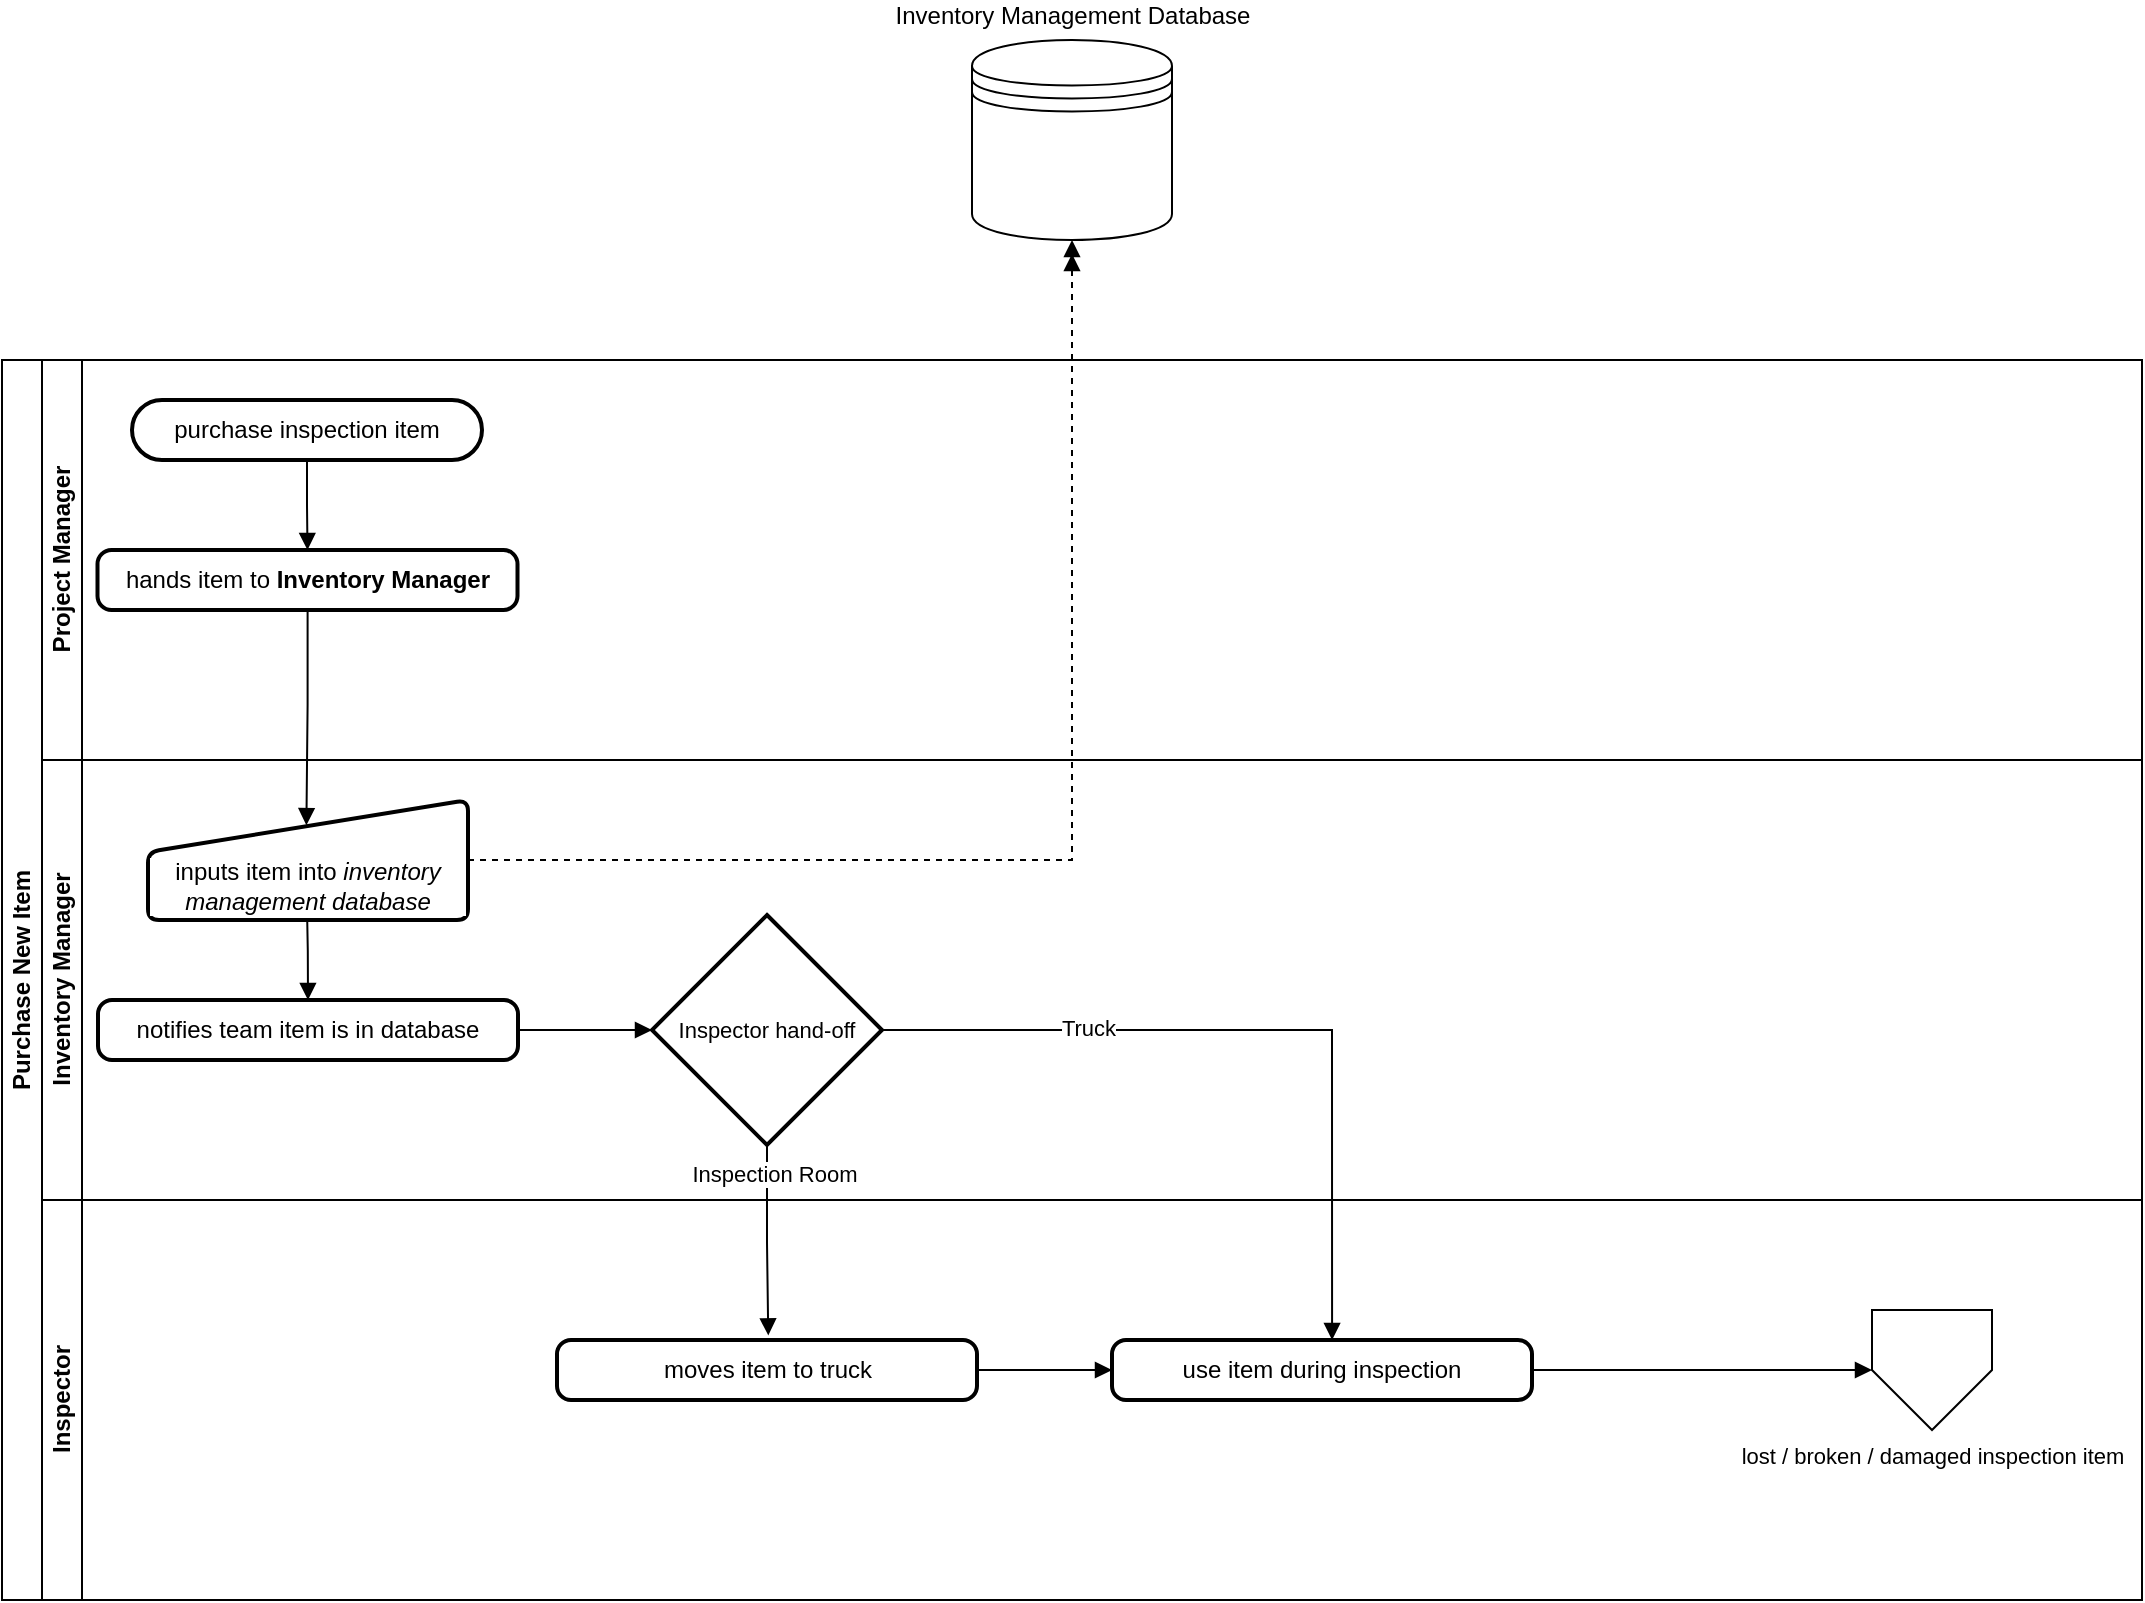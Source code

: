 <mxfile version="28.1.2" pages="6">
  <diagram name="Process - Purchase New Item" id="EAhSfsG36SUYv7akcbB_">
    <mxGraphModel dx="1198" dy="880" grid="1" gridSize="10" guides="1" tooltips="1" connect="1" arrows="1" fold="1" page="1" pageScale="1" pageWidth="1100" pageHeight="850" math="0" shadow="0">
      <root>
        <mxCell id="0" />
        <mxCell id="1" parent="0" />
        <mxCell id="SN3CgkklpNIgR-Dp2-Ov-1" value="Purchase New Item" style="swimlane;html=1;childLayout=stackLayout;resizeParent=1;resizeParentMax=0;horizontal=0;startSize=20;horizontalStack=0;whiteSpace=wrap;" parent="1" vertex="1">
          <mxGeometry x="15" y="210" width="1070" height="620" as="geometry" />
        </mxCell>
        <mxCell id="SN3CgkklpNIgR-Dp2-Ov-2" value="Project Manager" style="swimlane;html=1;startSize=20;horizontal=0;" parent="SN3CgkklpNIgR-Dp2-Ov-1" vertex="1">
          <mxGeometry x="20" width="1050" height="200" as="geometry" />
        </mxCell>
        <mxCell id="57VAk2RcN6K6wlFu-ko4-4" style="edgeStyle=orthogonalEdgeStyle;rounded=0;orthogonalLoop=1;jettySize=auto;html=1;exitX=0.5;exitY=0.5;exitDx=0;exitDy=15;exitPerimeter=0;entryX=0.5;entryY=0;entryDx=0;entryDy=0;endArrow=block;endFill=1;" parent="SN3CgkklpNIgR-Dp2-Ov-2" source="57VAk2RcN6K6wlFu-ko4-2" target="57VAk2RcN6K6wlFu-ko4-3" edge="1">
          <mxGeometry relative="1" as="geometry" />
        </mxCell>
        <mxCell id="57VAk2RcN6K6wlFu-ko4-2" value="purchase inspection item" style="html=1;dashed=0;whiteSpace=wrap;shape=mxgraph.dfd.start;strokeWidth=2;" parent="SN3CgkklpNIgR-Dp2-Ov-2" vertex="1">
          <mxGeometry x="45" y="20" width="175" height="30" as="geometry" />
        </mxCell>
        <mxCell id="57VAk2RcN6K6wlFu-ko4-3" value="hands item to &lt;b&gt;Inventory Manager&lt;/b&gt;" style="rounded=1;whiteSpace=wrap;html=1;absoluteArcSize=1;arcSize=14;strokeWidth=2;" parent="SN3CgkklpNIgR-Dp2-Ov-2" vertex="1">
          <mxGeometry x="27.75" y="95" width="210" height="30" as="geometry" />
        </mxCell>
        <mxCell id="SN3CgkklpNIgR-Dp2-Ov-3" value="Inventory Manager" style="swimlane;html=1;startSize=20;horizontal=0;" parent="SN3CgkklpNIgR-Dp2-Ov-1" vertex="1">
          <mxGeometry x="20" y="200" width="1050" height="220" as="geometry" />
        </mxCell>
        <mxCell id="57VAk2RcN6K6wlFu-ko4-9" style="edgeStyle=orthogonalEdgeStyle;shape=connector;rounded=0;orthogonalLoop=1;jettySize=auto;html=1;strokeColor=default;align=center;verticalAlign=middle;fontFamily=Helvetica;fontSize=11;fontColor=default;labelBackgroundColor=default;endArrow=block;endFill=1;entryX=0.5;entryY=0;entryDx=0;entryDy=0;" parent="SN3CgkklpNIgR-Dp2-Ov-3" target="57VAk2RcN6K6wlFu-ko4-13" edge="1">
          <mxGeometry relative="1" as="geometry">
            <mxPoint x="132.429" y="70" as="sourcePoint" />
            <mxPoint x="132.743" y="120" as="targetPoint" />
          </mxGeometry>
        </mxCell>
        <mxCell id="57VAk2RcN6K6wlFu-ko4-10" value="&lt;font style=&quot;font-size: 12px;&quot;&gt;inputs item into &lt;i&gt;inventory management database&lt;/i&gt;&lt;/font&gt;" style="html=1;strokeWidth=2;shape=manualInput;whiteSpace=wrap;rounded=1;size=26;arcSize=11;fontFamily=Helvetica;fontSize=11;fontColor=default;labelBackgroundColor=default;verticalAlign=bottom;" parent="SN3CgkklpNIgR-Dp2-Ov-3" vertex="1">
          <mxGeometry x="53" y="20" width="160" height="60" as="geometry" />
        </mxCell>
        <mxCell id="57VAk2RcN6K6wlFu-ko4-12" value="Inspector hand-off" style="strokeWidth=2;html=1;shape=mxgraph.flowchart.decision;whiteSpace=wrap;fontFamily=Helvetica;fontSize=11;fontColor=default;labelBackgroundColor=default;" parent="SN3CgkklpNIgR-Dp2-Ov-3" vertex="1">
          <mxGeometry x="305" y="77.5" width="115" height="115" as="geometry" />
        </mxCell>
        <mxCell id="57VAk2RcN6K6wlFu-ko4-13" value="notifies team item is in database" style="rounded=1;whiteSpace=wrap;html=1;absoluteArcSize=1;arcSize=14;strokeWidth=2;" parent="SN3CgkklpNIgR-Dp2-Ov-3" vertex="1">
          <mxGeometry x="28" y="120" width="210" height="30" as="geometry" />
        </mxCell>
        <mxCell id="57VAk2RcN6K6wlFu-ko4-14" style="edgeStyle=orthogonalEdgeStyle;shape=connector;rounded=0;orthogonalLoop=1;jettySize=auto;html=1;entryX=0;entryY=0.5;entryDx=0;entryDy=0;entryPerimeter=0;strokeColor=default;align=center;verticalAlign=middle;fontFamily=Helvetica;fontSize=11;fontColor=default;labelBackgroundColor=default;endArrow=block;endFill=1;" parent="SN3CgkklpNIgR-Dp2-Ov-3" source="57VAk2RcN6K6wlFu-ko4-13" target="57VAk2RcN6K6wlFu-ko4-12" edge="1">
          <mxGeometry relative="1" as="geometry" />
        </mxCell>
        <mxCell id="57VAk2RcN6K6wlFu-ko4-11" style="edgeStyle=orthogonalEdgeStyle;shape=connector;rounded=0;orthogonalLoop=1;jettySize=auto;html=1;entryX=0.495;entryY=0.21;entryDx=0;entryDy=0;entryPerimeter=0;strokeColor=default;align=center;verticalAlign=middle;fontFamily=Helvetica;fontSize=11;fontColor=default;labelBackgroundColor=default;endArrow=block;endFill=1;" parent="SN3CgkklpNIgR-Dp2-Ov-1" source="57VAk2RcN6K6wlFu-ko4-3" target="57VAk2RcN6K6wlFu-ko4-10" edge="1">
          <mxGeometry relative="1" as="geometry" />
        </mxCell>
        <mxCell id="57VAk2RcN6K6wlFu-ko4-15" value="Inspection Room" style="edgeStyle=orthogonalEdgeStyle;shape=connector;rounded=0;orthogonalLoop=1;jettySize=auto;html=1;strokeColor=default;align=center;verticalAlign=middle;fontFamily=Helvetica;fontSize=11;fontColor=default;labelBackgroundColor=default;endArrow=block;endFill=1;spacing=2;entryX=0.503;entryY=-0.077;entryDx=0;entryDy=0;entryPerimeter=0;sourcePerimeterSpacing=0;jumpSize=5;jumpStyle=none;" parent="SN3CgkklpNIgR-Dp2-Ov-1" source="57VAk2RcN6K6wlFu-ko4-12" target="57VAk2RcN6K6wlFu-ko4-19" edge="1">
          <mxGeometry x="-0.698" y="3" relative="1" as="geometry">
            <mxPoint x="383" y="510" as="targetPoint" />
            <mxPoint as="offset" />
          </mxGeometry>
        </mxCell>
        <mxCell id="57VAk2RcN6K6wlFu-ko4-16" style="edgeStyle=orthogonalEdgeStyle;shape=connector;rounded=0;orthogonalLoop=1;jettySize=auto;html=1;strokeColor=default;align=center;verticalAlign=middle;fontFamily=Helvetica;fontSize=11;fontColor=default;labelBackgroundColor=default;endArrow=block;endFill=1;spacing=2;entryX=0.524;entryY=0;entryDx=0;entryDy=0;entryPerimeter=0;" parent="SN3CgkklpNIgR-Dp2-Ov-1" source="57VAk2RcN6K6wlFu-ko4-12" target="57VAk2RcN6K6wlFu-ko4-22" edge="1">
          <mxGeometry relative="1" as="geometry">
            <mxPoint x="615" y="470" as="targetPoint" />
          </mxGeometry>
        </mxCell>
        <mxCell id="57VAk2RcN6K6wlFu-ko4-17" value="Truck" style="edgeLabel;html=1;align=center;verticalAlign=middle;resizable=0;points=[];fontFamily=Helvetica;fontSize=11;fontColor=default;labelBackgroundColor=default;spacing=2;" parent="57VAk2RcN6K6wlFu-ko4-16" vertex="1" connectable="0">
          <mxGeometry x="-0.46" y="1" relative="1" as="geometry">
            <mxPoint as="offset" />
          </mxGeometry>
        </mxCell>
        <mxCell id="SN3CgkklpNIgR-Dp2-Ov-4" value="Inspector" style="swimlane;html=1;startSize=20;horizontal=0;" parent="SN3CgkklpNIgR-Dp2-Ov-1" vertex="1">
          <mxGeometry x="20" y="420" width="1050" height="200" as="geometry" />
        </mxCell>
        <mxCell id="57VAk2RcN6K6wlFu-ko4-23" style="edgeStyle=orthogonalEdgeStyle;shape=connector;rounded=0;orthogonalLoop=1;jettySize=auto;html=1;entryX=0;entryY=0.5;entryDx=0;entryDy=0;strokeColor=default;align=center;verticalAlign=middle;fontFamily=Helvetica;fontSize=11;fontColor=default;labelBackgroundColor=default;endArrow=block;endFill=1;" parent="SN3CgkklpNIgR-Dp2-Ov-4" source="57VAk2RcN6K6wlFu-ko4-19" target="57VAk2RcN6K6wlFu-ko4-22" edge="1">
          <mxGeometry relative="1" as="geometry" />
        </mxCell>
        <mxCell id="57VAk2RcN6K6wlFu-ko4-19" value="moves item to truck" style="rounded=1;whiteSpace=wrap;html=1;absoluteArcSize=1;arcSize=14;strokeWidth=2;" parent="SN3CgkklpNIgR-Dp2-Ov-4" vertex="1">
          <mxGeometry x="257.5" y="70" width="210" height="30" as="geometry" />
        </mxCell>
        <mxCell id="57VAk2RcN6K6wlFu-ko4-25" style="edgeStyle=orthogonalEdgeStyle;shape=connector;rounded=0;orthogonalLoop=1;jettySize=auto;html=1;entryX=0;entryY=0.5;entryDx=0;entryDy=0;strokeColor=default;align=center;verticalAlign=middle;fontFamily=Helvetica;fontSize=11;fontColor=default;labelBackgroundColor=default;endArrow=block;endFill=1;" parent="SN3CgkklpNIgR-Dp2-Ov-4" source="57VAk2RcN6K6wlFu-ko4-22" target="57VAk2RcN6K6wlFu-ko4-24" edge="1">
          <mxGeometry relative="1" as="geometry" />
        </mxCell>
        <mxCell id="57VAk2RcN6K6wlFu-ko4-22" value="use item during inspection" style="rounded=1;whiteSpace=wrap;html=1;absoluteArcSize=1;arcSize=14;strokeWidth=2;" parent="SN3CgkklpNIgR-Dp2-Ov-4" vertex="1">
          <mxGeometry x="535" y="70" width="210" height="30" as="geometry" />
        </mxCell>
        <mxCell id="57VAk2RcN6K6wlFu-ko4-24" value="lost / broken / damaged inspection item" style="verticalLabelPosition=bottom;verticalAlign=top;html=1;shape=offPageConnector;rounded=0;size=0.5;fontFamily=Helvetica;fontSize=11;fontColor=default;labelBackgroundColor=default;" parent="SN3CgkklpNIgR-Dp2-Ov-4" vertex="1">
          <mxGeometry x="915" y="55" width="60" height="60" as="geometry" />
        </mxCell>
        <mxCell id="57VAk2RcN6K6wlFu-ko4-1" value="Inventory Management Database" style="shape=datastore;html=1;labelPosition=center;verticalLabelPosition=top;align=center;verticalAlign=bottom;spacing=5;" parent="1" vertex="1">
          <mxGeometry x="500" y="50" width="100" height="100" as="geometry" />
        </mxCell>
        <mxCell id="57VAk2RcN6K6wlFu-ko4-7" style="edgeStyle=orthogonalEdgeStyle;shape=connector;rounded=0;orthogonalLoop=1;jettySize=auto;html=1;strokeColor=default;align=center;verticalAlign=middle;fontFamily=Helvetica;fontSize=11;fontColor=default;labelBackgroundColor=default;endArrow=doubleBlock;endFill=1;dashed=1;jumpStyle=none;exitX=1;exitY=0.5;exitDx=0;exitDy=0;" parent="1" source="57VAk2RcN6K6wlFu-ko4-10" target="57VAk2RcN6K6wlFu-ko4-1" edge="1">
          <mxGeometry relative="1" as="geometry">
            <mxPoint x="261.25" y="460" as="sourcePoint" />
            <mxPoint x="550" y="160" as="targetPoint" />
          </mxGeometry>
        </mxCell>
      </root>
    </mxGraphModel>
  </diagram>
  <diagram name="Process - Lose Inspection Item" id="ZtpfNtJ3kZFFjx4WHf2M">
    <mxGraphModel dx="1454" dy="1069" grid="1" gridSize="10" guides="1" tooltips="1" connect="1" arrows="1" fold="1" page="1" pageScale="1" pageWidth="1100" pageHeight="850" math="0" shadow="0">
      <root>
        <mxCell id="mGyT41afVtIUYSNGRSN6-0" />
        <mxCell id="mGyT41afVtIUYSNGRSN6-1" parent="mGyT41afVtIUYSNGRSN6-0" />
        <mxCell id="mGyT41afVtIUYSNGRSN6-2" value="Lose Inspection Item" style="swimlane;html=1;childLayout=stackLayout;resizeParent=1;resizeParentMax=0;horizontal=0;startSize=20;horizontalStack=0;whiteSpace=wrap;" parent="mGyT41afVtIUYSNGRSN6-1" vertex="1">
          <mxGeometry x="15" y="210" width="1070" height="620" as="geometry" />
        </mxCell>
        <mxCell id="mGyT41afVtIUYSNGRSN6-3" value="Project Manager" style="swimlane;html=1;startSize=20;horizontal=0;" parent="mGyT41afVtIUYSNGRSN6-2" vertex="1">
          <mxGeometry x="20" width="1050" height="200" as="geometry" />
        </mxCell>
        <mxCell id="mGyT41afVtIUYSNGRSN6-7" value="Inventory Manager" style="swimlane;html=1;startSize=20;horizontal=0;" parent="mGyT41afVtIUYSNGRSN6-2" vertex="1">
          <mxGeometry x="20" y="200" width="1050" height="220" as="geometry" />
        </mxCell>
        <mxCell id="-sUv8cghLxlqj26T9bs--0" value="&lt;font style=&quot;font-size: 12px;&quot;&gt;updates item quantity in&amp;nbsp;&lt;i&gt;inventory management database&lt;/i&gt;&lt;/font&gt;" style="html=1;strokeWidth=2;shape=manualInput;whiteSpace=wrap;rounded=1;size=26;arcSize=11;fontFamily=Helvetica;fontSize=11;fontColor=default;labelBackgroundColor=default;verticalAlign=bottom;" vertex="1" parent="mGyT41afVtIUYSNGRSN6-7">
          <mxGeometry x="245" y="40" width="160" height="80" as="geometry" />
        </mxCell>
        <mxCell id="-sUv8cghLxlqj26T9bs--1" value="&lt;font style=&quot;font-size: 12px;&quot;&gt;updates item health in&amp;nbsp;&lt;i&gt;inventory management database&lt;/i&gt;&lt;/font&gt;" style="html=1;strokeWidth=2;shape=manualInput;whiteSpace=wrap;rounded=1;size=26;arcSize=11;fontFamily=Helvetica;fontSize=11;fontColor=default;labelBackgroundColor=default;verticalAlign=bottom;" vertex="1" parent="mGyT41afVtIUYSNGRSN6-7">
          <mxGeometry x="435" y="40" width="160" height="80" as="geometry" />
        </mxCell>
        <mxCell id="Mb1jxXCgMExS3OgF_k6z-1" style="edgeStyle=orthogonalEdgeStyle;rounded=0;orthogonalLoop=1;jettySize=auto;html=1;exitX=0.5;exitY=0;exitDx=0;exitDy=0;entryX=0.444;entryY=1.016;entryDx=0;entryDy=0;entryPerimeter=0;" edge="1" parent="mGyT41afVtIUYSNGRSN6-2" source="5_LHK3ikZrisLFFan8-G-0" target="-sUv8cghLxlqj26T9bs--0">
          <mxGeometry relative="1" as="geometry" />
        </mxCell>
        <mxCell id="Mb1jxXCgMExS3OgF_k6z-2" value="lost / broken" style="edgeLabel;html=1;align=center;verticalAlign=middle;resizable=0;points=[];" vertex="1" connectable="0" parent="Mb1jxXCgMExS3OgF_k6z-1">
          <mxGeometry x="0.081" relative="1" as="geometry">
            <mxPoint x="5" as="offset" />
          </mxGeometry>
        </mxCell>
        <mxCell id="mGyT41afVtIUYSNGRSN6-17" value="Inspector" style="swimlane;html=1;startSize=20;horizontal=0;" parent="mGyT41afVtIUYSNGRSN6-2" vertex="1">
          <mxGeometry x="20" y="420" width="1050" height="200" as="geometry" />
        </mxCell>
        <mxCell id="5_LHK3ikZrisLFFan8-G-1" style="edgeStyle=orthogonalEdgeStyle;rounded=0;orthogonalLoop=1;jettySize=auto;html=1;entryX=0;entryY=0.5;entryDx=0;entryDy=0;" edge="1" parent="mGyT41afVtIUYSNGRSN6-17" source="mGyT41afVtIUYSNGRSN6-22" target="5_LHK3ikZrisLFFan8-G-0">
          <mxGeometry relative="1" as="geometry" />
        </mxCell>
        <mxCell id="5_LHK3ikZrisLFFan8-G-2" value="lost / broken / damaged" style="edgeLabel;html=1;align=center;verticalAlign=middle;resizable=0;points=[];" vertex="1" connectable="0" parent="5_LHK3ikZrisLFFan8-G-1">
          <mxGeometry x="-0.093" y="2" relative="1" as="geometry">
            <mxPoint y="2" as="offset" />
          </mxGeometry>
        </mxCell>
        <mxCell id="mGyT41afVtIUYSNGRSN6-22" value="lost / broken / damaged inspection item" style="verticalLabelPosition=bottom;verticalAlign=top;html=1;shape=offPageConnector;rounded=0;size=0.5;fontFamily=Helvetica;fontSize=11;fontColor=default;labelBackgroundColor=default;" parent="mGyT41afVtIUYSNGRSN6-17" vertex="1">
          <mxGeometry x="105" y="30" width="60" height="60" as="geometry" />
        </mxCell>
        <mxCell id="5_LHK3ikZrisLFFan8-G-0" value="notifies Inventory Manager" style="rounded=1;whiteSpace=wrap;html=1;" vertex="1" parent="mGyT41afVtIUYSNGRSN6-17">
          <mxGeometry x="330" y="50" width="185" height="20" as="geometry" />
        </mxCell>
        <mxCell id="Ilcx-GrtD4Q14xBEpioU-0" style="edgeStyle=orthogonalEdgeStyle;rounded=0;orthogonalLoop=1;jettySize=auto;html=1;entryX=0.5;entryY=1;entryDx=0;entryDy=0;" edge="1" parent="mGyT41afVtIUYSNGRSN6-2" source="5_LHK3ikZrisLFFan8-G-0" target="-sUv8cghLxlqj26T9bs--1">
          <mxGeometry relative="1" as="geometry" />
        </mxCell>
        <mxCell id="Ilcx-GrtD4Q14xBEpioU-1" value="damaged" style="edgeLabel;html=1;align=center;verticalAlign=middle;resizable=0;points=[];" vertex="1" connectable="0" parent="Ilcx-GrtD4Q14xBEpioU-0">
          <mxGeometry x="-0.079" y="1" relative="1" as="geometry">
            <mxPoint x="6" as="offset" />
          </mxGeometry>
        </mxCell>
        <mxCell id="mGyT41afVtIUYSNGRSN6-23" value="Inventory Management Database" style="shape=datastore;html=1;labelPosition=center;verticalLabelPosition=top;align=center;verticalAlign=bottom;spacing=5;" parent="mGyT41afVtIUYSNGRSN6-1" vertex="1">
          <mxGeometry x="500" y="50" width="100" height="100" as="geometry" />
        </mxCell>
        <mxCell id="-sUv8cghLxlqj26T9bs--2" style="edgeStyle=orthogonalEdgeStyle;rounded=0;orthogonalLoop=1;jettySize=auto;html=1;exitX=0.495;exitY=0.128;exitDx=0;exitDy=0;entryX=0;entryY=0.5;entryDx=0;entryDy=0;endArrow=doubleBlock;endFill=1;dashed=1;exitPerimeter=0;" edge="1" parent="mGyT41afVtIUYSNGRSN6-1" source="-sUv8cghLxlqj26T9bs--0" target="mGyT41afVtIUYSNGRSN6-23">
          <mxGeometry relative="1" as="geometry">
            <Array as="points">
              <mxPoint x="359" y="100" />
            </Array>
          </mxGeometry>
        </mxCell>
        <mxCell id="Mb1jxXCgMExS3OgF_k6z-0" style="edgeStyle=orthogonalEdgeStyle;rounded=0;orthogonalLoop=1;jettySize=auto;html=1;entryX=0.5;entryY=1;entryDx=0;entryDy=0;exitX=0.496;exitY=0.136;exitDx=0;exitDy=0;exitPerimeter=0;dashed=1;endArrow=doubleBlock;endFill=1;" edge="1" parent="mGyT41afVtIUYSNGRSN6-1" source="-sUv8cghLxlqj26T9bs--1" target="mGyT41afVtIUYSNGRSN6-23">
          <mxGeometry relative="1" as="geometry" />
        </mxCell>
      </root>
    </mxGraphModel>
  </diagram>
  <diagram name="Process - Inventory Check" id="Q2m7EtGzh2EdXLZXGjmU">
    <mxGraphModel dx="2036" dy="1496" grid="1" gridSize="10" guides="1" tooltips="1" connect="1" arrows="1" fold="1" page="1" pageScale="1" pageWidth="1100" pageHeight="850" math="0" shadow="0">
      <root>
        <mxCell id="kkOMyrCdeaVadqKZCEdv-0" />
        <mxCell id="kkOMyrCdeaVadqKZCEdv-1" parent="kkOMyrCdeaVadqKZCEdv-0" />
        <mxCell id="kkOMyrCdeaVadqKZCEdv-2" value="Purchase New Item" style="swimlane;html=1;childLayout=stackLayout;resizeParent=1;resizeParentMax=0;horizontal=0;startSize=20;horizontalStack=0;whiteSpace=wrap;" vertex="1" parent="kkOMyrCdeaVadqKZCEdv-1">
          <mxGeometry x="15" y="210" width="1070" height="630" as="geometry" />
        </mxCell>
        <mxCell id="kkOMyrCdeaVadqKZCEdv-3" value="Project Manager" style="swimlane;html=1;startSize=20;horizontal=0;" vertex="1" parent="kkOMyrCdeaVadqKZCEdv-2">
          <mxGeometry x="20" width="1050" height="200" as="geometry" />
        </mxCell>
        <mxCell id="Pyxv_u6bfrD4TJJI74Sx-1" style="rounded=0;orthogonalLoop=1;jettySize=auto;html=1;exitX=0.5;exitY=0.5;exitDx=0;exitDy=15;exitPerimeter=0;endArrow=none;endFill=0;elbow=vertical;startArrow=none;startFill=0;strokeColor=default;strokeWidth=1;dashed=1;dashPattern=1 4;" edge="1" parent="kkOMyrCdeaVadqKZCEdv-2" source="kkOMyrCdeaVadqKZCEdv-5" target="Pyxv_u6bfrD4TJJI74Sx-0">
          <mxGeometry relative="1" as="geometry" />
        </mxCell>
        <mxCell id="kkOMyrCdeaVadqKZCEdv-7" value="Inventory Manager" style="swimlane;html=1;startSize=20;horizontal=0;" vertex="1" parent="kkOMyrCdeaVadqKZCEdv-2">
          <mxGeometry x="20" y="200" width="1050" height="230" as="geometry" />
        </mxCell>
        <mxCell id="kkOMyrCdeaVadqKZCEdv-5" value="perform inventory check" style="html=1;dashed=0;whiteSpace=wrap;shape=mxgraph.dfd.start;strokeWidth=2;" vertex="1" parent="kkOMyrCdeaVadqKZCEdv-7">
          <mxGeometry x="45" y="80" width="175" height="30" as="geometry" />
        </mxCell>
        <mxCell id="JBKrdHb7tK8kqNnVM9W_-3" style="edgeStyle=orthogonalEdgeStyle;rounded=0;orthogonalLoop=1;jettySize=auto;html=1;entryX=0;entryY=0.5;entryDx=0;entryDy=0;exitX=1.01;exitY=0.694;exitDx=0;exitDy=0;exitPerimeter=0;" edge="1" parent="kkOMyrCdeaVadqKZCEdv-7" source="HXmtpkmfQCCf_T5vnAq4-0" target="JBKrdHb7tK8kqNnVM9W_-2">
          <mxGeometry relative="1" as="geometry">
            <mxPoint x="535" y="110" as="sourcePoint" />
          </mxGeometry>
        </mxCell>
        <mxCell id="HXmtpkmfQCCf_T5vnAq4-0" value="&lt;font style=&quot;font-size: 12px;&quot;&gt;update item health and quantities in&amp;nbsp;&lt;i&gt;inventory management database&lt;/i&gt;&lt;/font&gt;" style="html=1;strokeWidth=2;shape=manualInput;whiteSpace=wrap;rounded=1;size=26;arcSize=11;fontFamily=Helvetica;fontSize=11;fontColor=default;labelBackgroundColor=default;verticalAlign=bottom;" vertex="1" parent="kkOMyrCdeaVadqKZCEdv-7">
          <mxGeometry x="335" y="40" width="160" height="80" as="geometry" />
        </mxCell>
        <mxCell id="HXmtpkmfQCCf_T5vnAq4-1" style="edgeStyle=orthogonalEdgeStyle;rounded=0;orthogonalLoop=1;jettySize=auto;html=1;entryX=-0.015;entryY=0.683;entryDx=0;entryDy=0;entryPerimeter=0;" edge="1" parent="kkOMyrCdeaVadqKZCEdv-7" source="kkOMyrCdeaVadqKZCEdv-5" target="HXmtpkmfQCCf_T5vnAq4-0">
          <mxGeometry relative="1" as="geometry">
            <mxPoint x="285" y="120" as="targetPoint" />
          </mxGeometry>
        </mxCell>
        <mxCell id="JBKrdHb7tK8kqNnVM9W_-2" value="notifies Project Manager of items that need to be restocked / purchased" style="rounded=1;whiteSpace=wrap;html=1;" vertex="1" parent="kkOMyrCdeaVadqKZCEdv-7">
          <mxGeometry x="645" y="72.5" width="275" height="45" as="geometry" />
        </mxCell>
        <mxCell id="kkOMyrCdeaVadqKZCEdv-17" value="Inspector" style="swimlane;html=1;startSize=20;horizontal=0;" vertex="1" parent="kkOMyrCdeaVadqKZCEdv-2">
          <mxGeometry x="20" y="430" width="1050" height="200" as="geometry" />
        </mxCell>
        <mxCell id="JBKrdHb7tK8kqNnVM9W_-0" style="edgeStyle=orthogonalEdgeStyle;rounded=0;orthogonalLoop=1;jettySize=auto;html=1;entryX=0;entryY=0.5;entryDx=0;entryDy=0;" edge="1" parent="kkOMyrCdeaVadqKZCEdv-17" source="Pyxv_u6bfrD4TJJI74Sx-0" target="wV4PG9NvZ-WhnX0ImoVA-0">
          <mxGeometry relative="1" as="geometry" />
        </mxCell>
        <mxCell id="Pyxv_u6bfrD4TJJI74Sx-0" value="perform inventory check" style="html=1;dashed=0;whiteSpace=wrap;shape=mxgraph.dfd.start;strokeWidth=2;" vertex="1" parent="kkOMyrCdeaVadqKZCEdv-17">
          <mxGeometry x="45" y="80" width="175" height="30" as="geometry" />
        </mxCell>
        <mxCell id="wV4PG9NvZ-WhnX0ImoVA-0" value="hands inventory check sheet to Inventory Manager" style="rounded=1;whiteSpace=wrap;html=1;" vertex="1" parent="kkOMyrCdeaVadqKZCEdv-17">
          <mxGeometry x="312.5" y="72.5" width="205" height="45" as="geometry" />
        </mxCell>
        <mxCell id="JBKrdHb7tK8kqNnVM9W_-1" style="edgeStyle=orthogonalEdgeStyle;rounded=0;orthogonalLoop=1;jettySize=auto;html=1;entryX=0.5;entryY=1;entryDx=0;entryDy=0;" edge="1" parent="kkOMyrCdeaVadqKZCEdv-2" source="wV4PG9NvZ-WhnX0ImoVA-0" target="HXmtpkmfQCCf_T5vnAq4-0">
          <mxGeometry relative="1" as="geometry" />
        </mxCell>
        <mxCell id="kkOMyrCdeaVadqKZCEdv-23" value="Inventory Management Database" style="shape=datastore;html=1;labelPosition=center;verticalLabelPosition=top;align=center;verticalAlign=bottom;spacing=5;" vertex="1" parent="kkOMyrCdeaVadqKZCEdv-1">
          <mxGeometry x="500" y="50" width="100" height="100" as="geometry" />
        </mxCell>
        <mxCell id="HXmtpkmfQCCf_T5vnAq4-2" style="edgeStyle=orthogonalEdgeStyle;rounded=0;orthogonalLoop=1;jettySize=auto;html=1;entryX=0;entryY=0.5;entryDx=0;entryDy=0;exitX=0.5;exitY=0.125;exitDx=0;exitDy=0;exitPerimeter=0;dashed=1;endArrow=doubleBlock;endFill=1;" edge="1" parent="kkOMyrCdeaVadqKZCEdv-1" source="HXmtpkmfQCCf_T5vnAq4-0" target="kkOMyrCdeaVadqKZCEdv-23">
          <mxGeometry relative="1" as="geometry" />
        </mxCell>
      </root>
    </mxGraphModel>
  </diagram>
  <diagram name="Process - Inspectors Request New Items" id="ac-eGa4etKH6EBoG-whb">
    <mxGraphModel dx="1566" dy="1151" grid="1" gridSize="10" guides="1" tooltips="1" connect="1" arrows="1" fold="1" page="1" pageScale="1" pageWidth="1100" pageHeight="850" math="0" shadow="0">
      <root>
        <mxCell id="BL2I7CEZSBdQ12t2eT5C-0" />
        <mxCell id="BL2I7CEZSBdQ12t2eT5C-1" parent="BL2I7CEZSBdQ12t2eT5C-0" />
        <mxCell id="BL2I7CEZSBdQ12t2eT5C-2" value="Purchase New Item" style="swimlane;html=1;childLayout=stackLayout;resizeParent=1;resizeParentMax=0;horizontal=0;startSize=20;horizontalStack=0;whiteSpace=wrap;" vertex="1" parent="BL2I7CEZSBdQ12t2eT5C-1">
          <mxGeometry x="15" y="170" width="1070" height="660" as="geometry" />
        </mxCell>
        <mxCell id="BL2I7CEZSBdQ12t2eT5C-3" value="Project Manager" style="swimlane;html=1;startSize=20;horizontal=0;" vertex="1" parent="BL2I7CEZSBdQ12t2eT5C-2">
          <mxGeometry x="20" width="1050" height="200" as="geometry" />
        </mxCell>
        <mxCell id="BL2I7CEZSBdQ12t2eT5C-5" value="Inventory Manager" style="swimlane;html=1;startSize=20;horizontal=0;" vertex="1" parent="BL2I7CEZSBdQ12t2eT5C-2">
          <mxGeometry x="20" y="200" width="1050" height="230" as="geometry" />
        </mxCell>
        <mxCell id="BL2I7CEZSBdQ12t2eT5C-7" style="edgeStyle=orthogonalEdgeStyle;rounded=0;orthogonalLoop=1;jettySize=auto;html=1;entryX=0;entryY=0.5;entryDx=0;entryDy=0;exitX=1.01;exitY=0.694;exitDx=0;exitDy=0;exitPerimeter=0;" edge="1" parent="BL2I7CEZSBdQ12t2eT5C-5" source="BL2I7CEZSBdQ12t2eT5C-8" target="BL2I7CEZSBdQ12t2eT5C-10">
          <mxGeometry relative="1" as="geometry">
            <mxPoint x="535" y="110" as="sourcePoint" />
            <Array as="points">
              <mxPoint x="625" y="96" />
              <mxPoint x="625" y="183" />
            </Array>
          </mxGeometry>
        </mxCell>
        <mxCell id="BL2I7CEZSBdQ12t2eT5C-8" value="&lt;font style=&quot;font-size: 12px;&quot;&gt;update wishlist with requested item in&amp;nbsp;&lt;i&gt;inventory management database&lt;/i&gt;&lt;/font&gt;" style="html=1;strokeWidth=2;shape=manualInput;whiteSpace=wrap;rounded=1;size=26;arcSize=11;fontFamily=Helvetica;fontSize=11;fontColor=default;labelBackgroundColor=default;verticalAlign=bottom;" vertex="1" parent="BL2I7CEZSBdQ12t2eT5C-5">
          <mxGeometry x="307.5" y="40" width="160" height="80" as="geometry" />
        </mxCell>
        <mxCell id="BL2I7CEZSBdQ12t2eT5C-10" value="notifies Project Manager of items that need to be restocked / purchased" style="rounded=1;whiteSpace=wrap;html=1;" vertex="1" parent="BL2I7CEZSBdQ12t2eT5C-5">
          <mxGeometry x="755" y="160" width="275" height="45" as="geometry" />
        </mxCell>
        <mxCell id="BL2I7CEZSBdQ12t2eT5C-15" style="edgeStyle=orthogonalEdgeStyle;rounded=0;orthogonalLoop=1;jettySize=auto;html=1;entryX=0.5;entryY=1;entryDx=0;entryDy=0;" edge="1" parent="BL2I7CEZSBdQ12t2eT5C-2" source="BL2I7CEZSBdQ12t2eT5C-14" target="BL2I7CEZSBdQ12t2eT5C-8">
          <mxGeometry relative="1" as="geometry" />
        </mxCell>
        <mxCell id="BL2I7CEZSBdQ12t2eT5C-11" value="Inspector" style="swimlane;html=1;startSize=20;horizontal=0;" vertex="1" parent="BL2I7CEZSBdQ12t2eT5C-2">
          <mxGeometry x="20" y="430" width="1050" height="230" as="geometry" />
        </mxCell>
        <mxCell id="BL2I7CEZSBdQ12t2eT5C-12" style="edgeStyle=orthogonalEdgeStyle;rounded=0;orthogonalLoop=1;jettySize=auto;html=1;entryX=0;entryY=0.5;entryDx=0;entryDy=0;" edge="1" parent="BL2I7CEZSBdQ12t2eT5C-11" source="BL2I7CEZSBdQ12t2eT5C-13" target="BL2I7CEZSBdQ12t2eT5C-14">
          <mxGeometry relative="1" as="geometry">
            <Array as="points">
              <mxPoint x="255" y="145" />
              <mxPoint x="255" y="54" />
            </Array>
          </mxGeometry>
        </mxCell>
        <mxCell id="ZLg3Nmc0tY5nUayQEl2c-1" style="edgeStyle=orthogonalEdgeStyle;rounded=0;orthogonalLoop=1;jettySize=auto;html=1;entryX=0;entryY=0.75;entryDx=0;entryDy=0;" edge="1" parent="BL2I7CEZSBdQ12t2eT5C-11" source="BL2I7CEZSBdQ12t2eT5C-13" target="ZLg3Nmc0tY5nUayQEl2c-0">
          <mxGeometry relative="1" as="geometry">
            <Array as="points">
              <mxPoint x="255" y="145" />
              <mxPoint x="255" y="180" />
            </Array>
          </mxGeometry>
        </mxCell>
        <mxCell id="BL2I7CEZSBdQ12t2eT5C-13" value="request new items" style="html=1;dashed=0;whiteSpace=wrap;shape=mxgraph.dfd.start;strokeWidth=2;" vertex="1" parent="BL2I7CEZSBdQ12t2eT5C-11">
          <mxGeometry x="55" y="130" width="175" height="30" as="geometry" />
        </mxCell>
        <mxCell id="BL2I7CEZSBdQ12t2eT5C-14" value="notify Inventory Manager" style="rounded=1;whiteSpace=wrap;html=1;" vertex="1" parent="BL2I7CEZSBdQ12t2eT5C-11">
          <mxGeometry x="285" y="40" width="205" height="27.5" as="geometry" />
        </mxCell>
        <mxCell id="ZLg3Nmc0tY5nUayQEl2c-0" value="&lt;font style=&quot;font-size: 12px;&quot;&gt;update wishlist with requested item in&amp;nbsp;&lt;i&gt;inventory management database&lt;/i&gt;&lt;/font&gt;" style="html=1;strokeWidth=2;shape=manualInput;whiteSpace=wrap;rounded=1;size=26;arcSize=11;fontFamily=Helvetica;fontSize=11;fontColor=default;labelBackgroundColor=default;verticalAlign=bottom;" vertex="1" parent="BL2I7CEZSBdQ12t2eT5C-11">
          <mxGeometry x="330" y="120" width="160" height="80" as="geometry" />
        </mxCell>
        <mxCell id="ZLg3Nmc0tY5nUayQEl2c-6" style="edgeStyle=orthogonalEdgeStyle;rounded=0;orthogonalLoop=1;jettySize=auto;html=1;exitX=1;exitY=0.5;exitDx=0;exitDy=0;entryX=0.5;entryY=1;entryDx=0;entryDy=0;" edge="1" parent="BL2I7CEZSBdQ12t2eT5C-2" source="ZLg3Nmc0tY5nUayQEl2c-0" target="BL2I7CEZSBdQ12t2eT5C-10">
          <mxGeometry relative="1" as="geometry">
            <mxPoint x="645" y="390" as="targetPoint" />
          </mxGeometry>
        </mxCell>
        <mxCell id="BL2I7CEZSBdQ12t2eT5C-16" value="Inventory Management Database" style="shape=datastore;html=1;labelPosition=center;verticalLabelPosition=top;align=center;verticalAlign=bottom;spacing=5;" vertex="1" parent="BL2I7CEZSBdQ12t2eT5C-1">
          <mxGeometry x="500" y="50" width="100" height="100" as="geometry" />
        </mxCell>
        <mxCell id="BL2I7CEZSBdQ12t2eT5C-17" style="edgeStyle=orthogonalEdgeStyle;rounded=0;orthogonalLoop=1;jettySize=auto;html=1;entryX=0;entryY=0.5;entryDx=0;entryDy=0;exitX=0.5;exitY=0.125;exitDx=0;exitDy=0;exitPerimeter=0;dashed=1;endArrow=doubleBlock;endFill=1;" edge="1" parent="BL2I7CEZSBdQ12t2eT5C-1" source="BL2I7CEZSBdQ12t2eT5C-8" target="BL2I7CEZSBdQ12t2eT5C-16">
          <mxGeometry relative="1" as="geometry" />
        </mxCell>
        <mxCell id="ZLg3Nmc0tY5nUayQEl2c-7" style="edgeStyle=orthogonalEdgeStyle;rounded=0;orthogonalLoop=1;jettySize=auto;html=1;entryX=0.5;entryY=1;entryDx=0;entryDy=0;dashed=1;endArrow=doubleBlock;endFill=1;" edge="1" parent="BL2I7CEZSBdQ12t2eT5C-1" source="ZLg3Nmc0tY5nUayQEl2c-0" target="BL2I7CEZSBdQ12t2eT5C-16">
          <mxGeometry relative="1" as="geometry">
            <Array as="points">
              <mxPoint x="550" y="760" />
            </Array>
          </mxGeometry>
        </mxCell>
      </root>
    </mxGraphModel>
  </diagram>
  <diagram id="Bu1zZ2eEDug-zlZEhyMO" name="Entity Relationship Diagram">
    <mxGraphModel dx="1323" dy="787" grid="1" gridSize="10" guides="1" tooltips="1" connect="1" arrows="1" fold="1" page="1" pageScale="1" pageWidth="3300" pageHeight="2339" math="0" shadow="0">
      <root>
        <mxCell id="0" />
        <mxCell id="1" parent="0" />
        <mxCell id="PksQQbky92vX9yiBjoE5-1" value="Fact_Orders" style="shape=table;startSize=30;container=1;collapsible=1;childLayout=tableLayout;fixedRows=1;rowLines=0;fontStyle=1;align=center;resizeLast=1;html=1;" parent="1" vertex="1">
          <mxGeometry x="1285" y="1015" width="225" height="210" as="geometry">
            <mxRectangle x="430" y="360" width="80" height="30" as="alternateBounds" />
          </mxGeometry>
        </mxCell>
        <mxCell id="PksQQbky92vX9yiBjoE5-2" value="" style="shape=tableRow;horizontal=0;startSize=0;swimlaneHead=0;swimlaneBody=0;fillColor=none;collapsible=0;dropTarget=0;points=[[0,0.5],[1,0.5]];portConstraint=eastwest;top=0;left=0;right=0;bottom=1;" parent="PksQQbky92vX9yiBjoE5-1" vertex="1">
          <mxGeometry y="30" width="225" height="30" as="geometry" />
        </mxCell>
        <mxCell id="PksQQbky92vX9yiBjoE5-3" value="PK" style="shape=partialRectangle;connectable=0;fillColor=none;top=0;left=0;bottom=0;right=0;fontStyle=1;overflow=hidden;whiteSpace=wrap;html=1;" parent="PksQQbky92vX9yiBjoE5-2" vertex="1">
          <mxGeometry width="65" height="30" as="geometry">
            <mxRectangle width="65" height="30" as="alternateBounds" />
          </mxGeometry>
        </mxCell>
        <mxCell id="PksQQbky92vX9yiBjoE5-4" value="Order ID" style="shape=partialRectangle;connectable=0;fillColor=none;top=0;left=0;bottom=0;right=0;align=left;spacingLeft=6;fontStyle=5;overflow=hidden;whiteSpace=wrap;html=1;" parent="PksQQbky92vX9yiBjoE5-2" vertex="1">
          <mxGeometry x="65" width="160" height="30" as="geometry">
            <mxRectangle width="160" height="30" as="alternateBounds" />
          </mxGeometry>
        </mxCell>
        <mxCell id="qNud3ZH2w9W95GEun9CB-361" value="" style="shape=tableRow;horizontal=0;startSize=0;swimlaneHead=0;swimlaneBody=0;fillColor=none;collapsible=0;dropTarget=0;points=[[0,0.5],[1,0.5]];portConstraint=eastwest;top=0;left=0;right=0;bottom=1;" parent="PksQQbky92vX9yiBjoE5-1" vertex="1">
          <mxGeometry y="60" width="225" height="30" as="geometry" />
        </mxCell>
        <mxCell id="qNud3ZH2w9W95GEun9CB-362" value="FK" style="shape=partialRectangle;connectable=0;fillColor=none;top=0;left=0;bottom=0;right=0;fontStyle=1;overflow=hidden;whiteSpace=wrap;html=1;" parent="qNud3ZH2w9W95GEun9CB-361" vertex="1">
          <mxGeometry width="65" height="30" as="geometry">
            <mxRectangle width="65" height="30" as="alternateBounds" />
          </mxGeometry>
        </mxCell>
        <mxCell id="qNud3ZH2w9W95GEun9CB-363" value="Product ID" style="shape=partialRectangle;connectable=0;fillColor=none;top=0;left=0;bottom=0;right=0;align=left;spacingLeft=6;fontStyle=5;overflow=hidden;whiteSpace=wrap;html=1;" parent="qNud3ZH2w9W95GEun9CB-361" vertex="1">
          <mxGeometry x="65" width="160" height="30" as="geometry">
            <mxRectangle width="160" height="30" as="alternateBounds" />
          </mxGeometry>
        </mxCell>
        <mxCell id="qNud3ZH2w9W95GEun9CB-208" value="" style="shape=tableRow;horizontal=0;startSize=0;swimlaneHead=0;swimlaneBody=0;fillColor=none;collapsible=0;dropTarget=0;points=[[0,0.5],[1,0.5]];portConstraint=eastwest;top=0;left=0;right=0;bottom=0;" parent="PksQQbky92vX9yiBjoE5-1" vertex="1">
          <mxGeometry y="90" width="225" height="30" as="geometry" />
        </mxCell>
        <mxCell id="qNud3ZH2w9W95GEun9CB-209" value="&lt;div&gt;DATE&lt;/div&gt;" style="shape=partialRectangle;connectable=0;fillColor=none;top=0;left=0;bottom=0;right=0;editable=1;overflow=hidden;whiteSpace=wrap;html=1;" parent="qNud3ZH2w9W95GEun9CB-208" vertex="1">
          <mxGeometry width="65" height="30" as="geometry">
            <mxRectangle width="65" height="30" as="alternateBounds" />
          </mxGeometry>
        </mxCell>
        <mxCell id="qNud3ZH2w9W95GEun9CB-210" value="Order Date" style="shape=partialRectangle;connectable=0;fillColor=none;top=0;left=0;bottom=0;right=0;align=left;spacingLeft=6;overflow=hidden;whiteSpace=wrap;html=1;" parent="qNud3ZH2w9W95GEun9CB-208" vertex="1">
          <mxGeometry x="65" width="160" height="30" as="geometry">
            <mxRectangle width="160" height="30" as="alternateBounds" />
          </mxGeometry>
        </mxCell>
        <mxCell id="qNud3ZH2w9W95GEun9CB-76" value="" style="shape=tableRow;horizontal=0;startSize=0;swimlaneHead=0;swimlaneBody=0;fillColor=none;collapsible=0;dropTarget=0;points=[[0,0.5],[1,0.5]];portConstraint=eastwest;top=0;left=0;right=0;bottom=0;" parent="PksQQbky92vX9yiBjoE5-1" vertex="1">
          <mxGeometry y="120" width="225" height="30" as="geometry" />
        </mxCell>
        <mxCell id="qNud3ZH2w9W95GEun9CB-77" value="ALPHNUM" style="shape=partialRectangle;connectable=0;fillColor=none;top=0;left=0;bottom=0;right=0;editable=1;overflow=hidden;whiteSpace=wrap;html=1;" parent="qNud3ZH2w9W95GEun9CB-76" vertex="1">
          <mxGeometry width="65" height="30" as="geometry">
            <mxRectangle width="65" height="30" as="alternateBounds" />
          </mxGeometry>
        </mxCell>
        <mxCell id="qNud3ZH2w9W95GEun9CB-78" value="Order Supplier" style="shape=partialRectangle;connectable=0;fillColor=none;top=0;left=0;bottom=0;right=0;align=left;spacingLeft=6;overflow=hidden;whiteSpace=wrap;html=1;" parent="qNud3ZH2w9W95GEun9CB-76" vertex="1">
          <mxGeometry x="65" width="160" height="30" as="geometry">
            <mxRectangle width="160" height="30" as="alternateBounds" />
          </mxGeometry>
        </mxCell>
        <mxCell id="qNud3ZH2w9W95GEun9CB-73" value="" style="shape=tableRow;horizontal=0;startSize=0;swimlaneHead=0;swimlaneBody=0;fillColor=none;collapsible=0;dropTarget=0;points=[[0,0.5],[1,0.5]];portConstraint=eastwest;top=0;left=0;right=0;bottom=0;" parent="PksQQbky92vX9yiBjoE5-1" vertex="1">
          <mxGeometry y="150" width="225" height="30" as="geometry" />
        </mxCell>
        <mxCell id="qNud3ZH2w9W95GEun9CB-74" value="INT" style="shape=partialRectangle;connectable=0;fillColor=none;top=0;left=0;bottom=0;right=0;editable=1;overflow=hidden;whiteSpace=wrap;html=1;" parent="qNud3ZH2w9W95GEun9CB-73" vertex="1">
          <mxGeometry width="65" height="30" as="geometry">
            <mxRectangle width="65" height="30" as="alternateBounds" />
          </mxGeometry>
        </mxCell>
        <mxCell id="qNud3ZH2w9W95GEun9CB-75" value="Order Quantity" style="shape=partialRectangle;connectable=0;fillColor=none;top=0;left=0;bottom=0;right=0;align=left;spacingLeft=6;overflow=hidden;whiteSpace=wrap;html=1;" parent="qNud3ZH2w9W95GEun9CB-73" vertex="1">
          <mxGeometry x="65" width="160" height="30" as="geometry">
            <mxRectangle width="160" height="30" as="alternateBounds" />
          </mxGeometry>
        </mxCell>
        <mxCell id="qNud3ZH2w9W95GEun9CB-396" value="" style="shape=tableRow;horizontal=0;startSize=0;swimlaneHead=0;swimlaneBody=0;fillColor=none;collapsible=0;dropTarget=0;points=[[0,0.5],[1,0.5]];portConstraint=eastwest;top=0;left=0;right=0;bottom=0;" parent="PksQQbky92vX9yiBjoE5-1" vertex="1">
          <mxGeometry y="180" width="225" height="30" as="geometry" />
        </mxCell>
        <mxCell id="qNud3ZH2w9W95GEun9CB-397" value="INT" style="shape=partialRectangle;connectable=0;fillColor=none;top=0;left=0;bottom=0;right=0;editable=1;overflow=hidden;whiteSpace=wrap;html=1;" parent="qNud3ZH2w9W95GEun9CB-396" vertex="1">
          <mxGeometry width="65" height="30" as="geometry">
            <mxRectangle width="65" height="30" as="alternateBounds" />
          </mxGeometry>
        </mxCell>
        <mxCell id="qNud3ZH2w9W95GEun9CB-398" value="Product Quantity per Order" style="shape=partialRectangle;connectable=0;fillColor=none;top=0;left=0;bottom=0;right=0;align=left;spacingLeft=6;overflow=hidden;whiteSpace=wrap;html=1;" parent="qNud3ZH2w9W95GEun9CB-396" vertex="1">
          <mxGeometry x="65" width="160" height="30" as="geometry">
            <mxRectangle width="160" height="30" as="alternateBounds" />
          </mxGeometry>
        </mxCell>
        <mxCell id="qNud3ZH2w9W95GEun9CB-207" style="edgeStyle=orthogonalEdgeStyle;rounded=0;orthogonalLoop=1;jettySize=auto;html=1;entryX=0;entryY=0.5;entryDx=0;entryDy=0;shape=link;dashed=1;" parent="1" source="qNud3ZH2w9W95GEun9CB-206" target="PksQQbky92vX9yiBjoE5-2" edge="1">
          <mxGeometry relative="1" as="geometry" />
        </mxCell>
        <mxCell id="qNud3ZH2w9W95GEun9CB-206" value="YYYY0000" style="whiteSpace=wrap;html=1;align=center;dashed=1;" parent="1" vertex="1">
          <mxGeometry x="1115" y="1040" width="100" height="40" as="geometry" />
        </mxCell>
        <mxCell id="qNud3ZH2w9W95GEun9CB-224" value="Dim_Products" style="shape=table;startSize=30;container=1;collapsible=1;childLayout=tableLayout;fixedRows=1;rowLines=0;fontStyle=1;align=center;resizeLast=1;html=1;" parent="1" vertex="1">
          <mxGeometry x="1665" y="1045" width="220" height="330" as="geometry" />
        </mxCell>
        <mxCell id="qNud3ZH2w9W95GEun9CB-225" value="" style="shape=tableRow;horizontal=0;startSize=0;swimlaneHead=0;swimlaneBody=0;fillColor=none;collapsible=0;dropTarget=0;points=[[0,0.5],[1,0.5]];portConstraint=eastwest;top=0;left=0;right=0;bottom=1;" parent="qNud3ZH2w9W95GEun9CB-224" vertex="1">
          <mxGeometry y="30" width="220" height="30" as="geometry" />
        </mxCell>
        <mxCell id="qNud3ZH2w9W95GEun9CB-226" value="PK" style="shape=partialRectangle;connectable=0;fillColor=none;top=0;left=0;bottom=0;right=0;fontStyle=1;overflow=hidden;whiteSpace=wrap;html=1;" parent="qNud3ZH2w9W95GEun9CB-225" vertex="1">
          <mxGeometry width="70" height="30" as="geometry">
            <mxRectangle width="70" height="30" as="alternateBounds" />
          </mxGeometry>
        </mxCell>
        <mxCell id="qNud3ZH2w9W95GEun9CB-227" value="Product ID" style="shape=partialRectangle;connectable=0;fillColor=none;top=0;left=0;bottom=0;right=0;align=left;spacingLeft=6;fontStyle=5;overflow=hidden;whiteSpace=wrap;html=1;" parent="qNud3ZH2w9W95GEun9CB-225" vertex="1">
          <mxGeometry x="70" width="150" height="30" as="geometry">
            <mxRectangle width="150" height="30" as="alternateBounds" />
          </mxGeometry>
        </mxCell>
        <mxCell id="qNud3ZH2w9W95GEun9CB-261" value="" style="shape=tableRow;horizontal=0;startSize=0;swimlaneHead=0;swimlaneBody=0;fillColor=none;collapsible=0;dropTarget=0;points=[[0,0.5],[1,0.5]];portConstraint=eastwest;top=0;left=0;right=0;bottom=0;" parent="qNud3ZH2w9W95GEun9CB-224" vertex="1">
          <mxGeometry y="60" width="220" height="30" as="geometry" />
        </mxCell>
        <mxCell id="qNud3ZH2w9W95GEun9CB-262" value="VARCHAR" style="shape=partialRectangle;connectable=0;fillColor=none;top=0;left=0;bottom=0;right=0;editable=1;overflow=hidden;whiteSpace=wrap;html=1;" parent="qNud3ZH2w9W95GEun9CB-261" vertex="1">
          <mxGeometry width="70" height="30" as="geometry">
            <mxRectangle width="70" height="30" as="alternateBounds" />
          </mxGeometry>
        </mxCell>
        <mxCell id="qNud3ZH2w9W95GEun9CB-263" value="Product Key" style="shape=partialRectangle;connectable=0;fillColor=none;top=0;left=0;bottom=0;right=0;align=left;spacingLeft=6;overflow=hidden;whiteSpace=wrap;html=1;" parent="qNud3ZH2w9W95GEun9CB-261" vertex="1">
          <mxGeometry x="70" width="150" height="30" as="geometry">
            <mxRectangle width="150" height="30" as="alternateBounds" />
          </mxGeometry>
        </mxCell>
        <mxCell id="qNud3ZH2w9W95GEun9CB-318" value="" style="shape=tableRow;horizontal=0;startSize=0;swimlaneHead=0;swimlaneBody=0;fillColor=none;collapsible=0;dropTarget=0;points=[[0,0.5],[1,0.5]];portConstraint=eastwest;top=0;left=0;right=0;bottom=0;" parent="qNud3ZH2w9W95GEun9CB-224" vertex="1">
          <mxGeometry y="90" width="220" height="30" as="geometry" />
        </mxCell>
        <mxCell id="qNud3ZH2w9W95GEun9CB-319" value="TEXT" style="shape=partialRectangle;connectable=0;fillColor=none;top=0;left=0;bottom=0;right=0;editable=1;overflow=hidden;whiteSpace=wrap;html=1;" parent="qNud3ZH2w9W95GEun9CB-318" vertex="1">
          <mxGeometry width="70" height="30" as="geometry">
            <mxRectangle width="70" height="30" as="alternateBounds" />
          </mxGeometry>
        </mxCell>
        <mxCell id="qNud3ZH2w9W95GEun9CB-320" value="Product Category" style="shape=partialRectangle;connectable=0;fillColor=none;top=0;left=0;bottom=0;right=0;align=left;spacingLeft=6;overflow=hidden;whiteSpace=wrap;html=1;" parent="qNud3ZH2w9W95GEun9CB-318" vertex="1">
          <mxGeometry x="70" width="150" height="30" as="geometry">
            <mxRectangle width="150" height="30" as="alternateBounds" />
          </mxGeometry>
        </mxCell>
        <mxCell id="qNud3ZH2w9W95GEun9CB-228" value="" style="shape=tableRow;horizontal=0;startSize=0;swimlaneHead=0;swimlaneBody=0;fillColor=none;collapsible=0;dropTarget=0;points=[[0,0.5],[1,0.5]];portConstraint=eastwest;top=0;left=0;right=0;bottom=0;" parent="qNud3ZH2w9W95GEun9CB-224" vertex="1">
          <mxGeometry y="120" width="220" height="30" as="geometry" />
        </mxCell>
        <mxCell id="qNud3ZH2w9W95GEun9CB-229" value="TEXT" style="shape=partialRectangle;connectable=0;fillColor=none;top=0;left=0;bottom=0;right=0;editable=1;overflow=hidden;whiteSpace=wrap;html=1;" parent="qNud3ZH2w9W95GEun9CB-228" vertex="1">
          <mxGeometry width="70" height="30" as="geometry">
            <mxRectangle width="70" height="30" as="alternateBounds" />
          </mxGeometry>
        </mxCell>
        <mxCell id="qNud3ZH2w9W95GEun9CB-230" value="Product Name" style="shape=partialRectangle;connectable=0;fillColor=none;top=0;left=0;bottom=0;right=0;align=left;spacingLeft=6;overflow=hidden;whiteSpace=wrap;html=1;" parent="qNud3ZH2w9W95GEun9CB-228" vertex="1">
          <mxGeometry x="70" width="150" height="30" as="geometry">
            <mxRectangle width="150" height="30" as="alternateBounds" />
          </mxGeometry>
        </mxCell>
        <mxCell id="qNud3ZH2w9W95GEun9CB-270" value="" style="shape=tableRow;horizontal=0;startSize=0;swimlaneHead=0;swimlaneBody=0;fillColor=none;collapsible=0;dropTarget=0;points=[[0,0.5],[1,0.5]];portConstraint=eastwest;top=0;left=0;right=0;bottom=0;" parent="qNud3ZH2w9W95GEun9CB-224" vertex="1">
          <mxGeometry y="150" width="220" height="30" as="geometry" />
        </mxCell>
        <mxCell id="qNud3ZH2w9W95GEun9CB-271" value="ALPHNUM" style="shape=partialRectangle;connectable=0;fillColor=none;top=0;left=0;bottom=0;right=0;editable=1;overflow=hidden;whiteSpace=wrap;html=1;" parent="qNud3ZH2w9W95GEun9CB-270" vertex="1">
          <mxGeometry width="70" height="30" as="geometry">
            <mxRectangle width="70" height="30" as="alternateBounds" />
          </mxGeometry>
        </mxCell>
        <mxCell id="qNud3ZH2w9W95GEun9CB-272" value="Product Size" style="shape=partialRectangle;connectable=0;fillColor=none;top=0;left=0;bottom=0;right=0;align=left;spacingLeft=6;overflow=hidden;whiteSpace=wrap;html=1;" parent="qNud3ZH2w9W95GEun9CB-270" vertex="1">
          <mxGeometry x="70" width="150" height="30" as="geometry">
            <mxRectangle width="150" height="30" as="alternateBounds" />
          </mxGeometry>
        </mxCell>
        <mxCell id="qNud3ZH2w9W95GEun9CB-264" value="" style="shape=tableRow;horizontal=0;startSize=0;swimlaneHead=0;swimlaneBody=0;fillColor=none;collapsible=0;dropTarget=0;points=[[0,0.5],[1,0.5]];portConstraint=eastwest;top=0;left=0;right=0;bottom=0;" parent="qNud3ZH2w9W95GEun9CB-224" vertex="1">
          <mxGeometry y="180" width="220" height="30" as="geometry" />
        </mxCell>
        <mxCell id="qNud3ZH2w9W95GEun9CB-265" value="ALPHNUM" style="shape=partialRectangle;connectable=0;fillColor=none;top=0;left=0;bottom=0;right=0;editable=1;overflow=hidden;whiteSpace=wrap;html=1;" parent="qNud3ZH2w9W95GEun9CB-264" vertex="1">
          <mxGeometry width="70" height="30" as="geometry">
            <mxRectangle width="70" height="30" as="alternateBounds" />
          </mxGeometry>
        </mxCell>
        <mxCell id="qNud3ZH2w9W95GEun9CB-266" value="Product Brand" style="shape=partialRectangle;connectable=0;fillColor=none;top=0;left=0;bottom=0;right=0;align=left;spacingLeft=6;overflow=hidden;whiteSpace=wrap;html=1;" parent="qNud3ZH2w9W95GEun9CB-264" vertex="1">
          <mxGeometry x="70" width="150" height="30" as="geometry">
            <mxRectangle width="150" height="30" as="alternateBounds" />
          </mxGeometry>
        </mxCell>
        <mxCell id="qNud3ZH2w9W95GEun9CB-267" value="" style="shape=tableRow;horizontal=0;startSize=0;swimlaneHead=0;swimlaneBody=0;fillColor=none;collapsible=0;dropTarget=0;points=[[0,0.5],[1,0.5]];portConstraint=eastwest;top=0;left=0;right=0;bottom=0;" parent="qNud3ZH2w9W95GEun9CB-224" vertex="1">
          <mxGeometry y="210" width="220" height="30" as="geometry" />
        </mxCell>
        <mxCell id="qNud3ZH2w9W95GEun9CB-268" value="ALPHNUM" style="shape=partialRectangle;connectable=0;fillColor=none;top=0;left=0;bottom=0;right=0;editable=1;overflow=hidden;whiteSpace=wrap;html=1;" parent="qNud3ZH2w9W95GEun9CB-267" vertex="1">
          <mxGeometry width="70" height="30" as="geometry">
            <mxRectangle width="70" height="30" as="alternateBounds" />
          </mxGeometry>
        </mxCell>
        <mxCell id="qNud3ZH2w9W95GEun9CB-269" value="Product Model" style="shape=partialRectangle;connectable=0;fillColor=none;top=0;left=0;bottom=0;right=0;align=left;spacingLeft=6;overflow=hidden;whiteSpace=wrap;html=1;" parent="qNud3ZH2w9W95GEun9CB-267" vertex="1">
          <mxGeometry x="70" width="150" height="30" as="geometry">
            <mxRectangle width="150" height="30" as="alternateBounds" />
          </mxGeometry>
        </mxCell>
        <mxCell id="qNud3ZH2w9W95GEun9CB-282" value="" style="shape=tableRow;horizontal=0;startSize=0;swimlaneHead=0;swimlaneBody=0;fillColor=none;collapsible=0;dropTarget=0;points=[[0,0.5],[1,0.5]];portConstraint=eastwest;top=0;left=0;right=0;bottom=0;" parent="qNud3ZH2w9W95GEun9CB-224" vertex="1">
          <mxGeometry y="240" width="220" height="30" as="geometry" />
        </mxCell>
        <mxCell id="qNud3ZH2w9W95GEun9CB-283" value="ALPHNUM" style="shape=partialRectangle;connectable=0;fillColor=none;top=0;left=0;bottom=0;right=0;editable=1;overflow=hidden;whiteSpace=wrap;html=1;" parent="qNud3ZH2w9W95GEun9CB-282" vertex="1">
          <mxGeometry width="70" height="30" as="geometry">
            <mxRectangle width="70" height="30" as="alternateBounds" />
          </mxGeometry>
        </mxCell>
        <mxCell id="qNud3ZH2w9W95GEun9CB-284" value="Product Hyperlink" style="shape=partialRectangle;connectable=0;fillColor=none;top=0;left=0;bottom=0;right=0;align=left;spacingLeft=6;overflow=hidden;whiteSpace=wrap;html=1;" parent="qNud3ZH2w9W95GEun9CB-282" vertex="1">
          <mxGeometry x="70" width="150" height="30" as="geometry">
            <mxRectangle width="150" height="30" as="alternateBounds" />
          </mxGeometry>
        </mxCell>
        <mxCell id="qNud3ZH2w9W95GEun9CB-279" value="" style="shape=tableRow;horizontal=0;startSize=0;swimlaneHead=0;swimlaneBody=0;fillColor=none;collapsible=0;dropTarget=0;points=[[0,0.5],[1,0.5]];portConstraint=eastwest;top=0;left=0;right=0;bottom=0;" parent="qNud3ZH2w9W95GEun9CB-224" vertex="1">
          <mxGeometry y="270" width="220" height="30" as="geometry" />
        </mxCell>
        <mxCell id="qNud3ZH2w9W95GEun9CB-280" value="INT" style="shape=partialRectangle;connectable=0;fillColor=none;top=0;left=0;bottom=0;right=0;editable=1;overflow=hidden;whiteSpace=wrap;html=1;" parent="qNud3ZH2w9W95GEun9CB-279" vertex="1">
          <mxGeometry width="70" height="30" as="geometry">
            <mxRectangle width="70" height="30" as="alternateBounds" />
          </mxGeometry>
        </mxCell>
        <mxCell id="qNud3ZH2w9W95GEun9CB-281" value="Product Total Quantity" style="shape=partialRectangle;connectable=0;fillColor=none;top=0;left=0;bottom=0;right=0;align=left;spacingLeft=6;overflow=hidden;whiteSpace=wrap;html=1;" parent="qNud3ZH2w9W95GEun9CB-279" vertex="1">
          <mxGeometry x="70" width="150" height="30" as="geometry">
            <mxRectangle width="150" height="30" as="alternateBounds" />
          </mxGeometry>
        </mxCell>
        <mxCell id="qNud3ZH2w9W95GEun9CB-276" value="" style="shape=tableRow;horizontal=0;startSize=0;swimlaneHead=0;swimlaneBody=0;fillColor=none;collapsible=0;dropTarget=0;points=[[0,0.5],[1,0.5]];portConstraint=eastwest;top=0;left=0;right=0;bottom=0;" parent="qNud3ZH2w9W95GEun9CB-224" vertex="1">
          <mxGeometry y="300" width="220" height="30" as="geometry" />
        </mxCell>
        <mxCell id="qNud3ZH2w9W95GEun9CB-277" value="FLOAT" style="shape=partialRectangle;connectable=0;fillColor=none;top=0;left=0;bottom=0;right=0;editable=1;overflow=hidden;whiteSpace=wrap;html=1;" parent="qNud3ZH2w9W95GEun9CB-276" vertex="1">
          <mxGeometry width="70" height="30" as="geometry">
            <mxRectangle width="70" height="30" as="alternateBounds" />
          </mxGeometry>
        </mxCell>
        <mxCell id="qNud3ZH2w9W95GEun9CB-278" value="Average Product Price" style="shape=partialRectangle;connectable=0;fillColor=none;top=0;left=0;bottom=0;right=0;align=left;spacingLeft=6;overflow=hidden;whiteSpace=wrap;html=1;" parent="qNud3ZH2w9W95GEun9CB-276" vertex="1">
          <mxGeometry x="70" width="150" height="30" as="geometry">
            <mxRectangle width="150" height="30" as="alternateBounds" />
          </mxGeometry>
        </mxCell>
        <mxCell id="qNud3ZH2w9W95GEun9CB-529" value="Purchase Requests" style="shape=table;startSize=30;container=1;collapsible=1;childLayout=tableLayout;fixedRows=1;rowLines=0;fontStyle=1;align=center;resizeLast=1;html=1;" parent="1" vertex="1">
          <mxGeometry x="750" y="1075" width="220" height="420" as="geometry" />
        </mxCell>
        <mxCell id="qNud3ZH2w9W95GEun9CB-530" value="" style="shape=tableRow;horizontal=0;startSize=0;swimlaneHead=0;swimlaneBody=0;fillColor=none;collapsible=0;dropTarget=0;points=[[0,0.5],[1,0.5]];portConstraint=eastwest;top=0;left=0;right=0;bottom=1;" parent="qNud3ZH2w9W95GEun9CB-529" vertex="1">
          <mxGeometry y="30" width="220" height="30" as="geometry" />
        </mxCell>
        <mxCell id="qNud3ZH2w9W95GEun9CB-531" value="PK" style="shape=partialRectangle;connectable=0;fillColor=none;top=0;left=0;bottom=0;right=0;fontStyle=1;overflow=hidden;whiteSpace=wrap;html=1;" parent="qNud3ZH2w9W95GEun9CB-530" vertex="1">
          <mxGeometry width="70" height="30" as="geometry">
            <mxRectangle width="70" height="30" as="alternateBounds" />
          </mxGeometry>
        </mxCell>
        <mxCell id="qNud3ZH2w9W95GEun9CB-532" value="Request ID" style="shape=partialRectangle;connectable=0;fillColor=none;top=0;left=0;bottom=0;right=0;align=left;spacingLeft=6;fontStyle=5;overflow=hidden;whiteSpace=wrap;html=1;" parent="qNud3ZH2w9W95GEun9CB-530" vertex="1">
          <mxGeometry x="70" width="150" height="30" as="geometry">
            <mxRectangle width="150" height="30" as="alternateBounds" />
          </mxGeometry>
        </mxCell>
        <mxCell id="qNud3ZH2w9W95GEun9CB-536" value="" style="shape=tableRow;horizontal=0;startSize=0;swimlaneHead=0;swimlaneBody=0;fillColor=none;collapsible=0;dropTarget=0;points=[[0,0.5],[1,0.5]];portConstraint=eastwest;top=0;left=0;right=0;bottom=0;" parent="qNud3ZH2w9W95GEun9CB-529" vertex="1">
          <mxGeometry y="60" width="220" height="30" as="geometry" />
        </mxCell>
        <mxCell id="qNud3ZH2w9W95GEun9CB-537" value="DATE" style="shape=partialRectangle;connectable=0;fillColor=none;top=0;left=0;bottom=0;right=0;editable=1;overflow=hidden;whiteSpace=wrap;html=1;" parent="qNud3ZH2w9W95GEun9CB-536" vertex="1">
          <mxGeometry width="70" height="30" as="geometry">
            <mxRectangle width="70" height="30" as="alternateBounds" />
          </mxGeometry>
        </mxCell>
        <mxCell id="qNud3ZH2w9W95GEun9CB-538" value="Request Date" style="shape=partialRectangle;connectable=0;fillColor=none;top=0;left=0;bottom=0;right=0;align=left;spacingLeft=6;overflow=hidden;whiteSpace=wrap;html=1;" parent="qNud3ZH2w9W95GEun9CB-536" vertex="1">
          <mxGeometry x="70" width="150" height="30" as="geometry">
            <mxRectangle width="150" height="30" as="alternateBounds" />
          </mxGeometry>
        </mxCell>
        <mxCell id="qNud3ZH2w9W95GEun9CB-554" value="" style="shape=tableRow;horizontal=0;startSize=0;swimlaneHead=0;swimlaneBody=0;fillColor=none;collapsible=0;dropTarget=0;points=[[0,0.5],[1,0.5]];portConstraint=eastwest;top=0;left=0;right=0;bottom=0;" parent="qNud3ZH2w9W95GEun9CB-529" vertex="1">
          <mxGeometry y="90" width="220" height="30" as="geometry" />
        </mxCell>
        <mxCell id="qNud3ZH2w9W95GEun9CB-555" value="TEXT" style="shape=partialRectangle;connectable=0;fillColor=none;top=0;left=0;bottom=0;right=0;editable=1;overflow=hidden;whiteSpace=wrap;html=1;" parent="qNud3ZH2w9W95GEun9CB-554" vertex="1">
          <mxGeometry width="70" height="30" as="geometry">
            <mxRectangle width="70" height="30" as="alternateBounds" />
          </mxGeometry>
        </mxCell>
        <mxCell id="qNud3ZH2w9W95GEun9CB-556" value="Request By" style="shape=partialRectangle;connectable=0;fillColor=none;top=0;left=0;bottom=0;right=0;align=left;spacingLeft=6;overflow=hidden;whiteSpace=wrap;html=1;" parent="qNud3ZH2w9W95GEun9CB-554" vertex="1">
          <mxGeometry x="70" width="150" height="30" as="geometry">
            <mxRectangle width="150" height="30" as="alternateBounds" />
          </mxGeometry>
        </mxCell>
        <mxCell id="qNud3ZH2w9W95GEun9CB-551" value="" style="shape=tableRow;horizontal=0;startSize=0;swimlaneHead=0;swimlaneBody=0;fillColor=none;collapsible=0;dropTarget=0;points=[[0,0.5],[1,0.5]];portConstraint=eastwest;top=0;left=0;right=0;bottom=0;" parent="qNud3ZH2w9W95GEun9CB-529" vertex="1">
          <mxGeometry y="120" width="220" height="30" as="geometry" />
        </mxCell>
        <mxCell id="qNud3ZH2w9W95GEun9CB-552" value="ALPHNUM" style="shape=partialRectangle;connectable=0;fillColor=none;top=0;left=0;bottom=0;right=0;editable=1;overflow=hidden;whiteSpace=wrap;html=1;" parent="qNud3ZH2w9W95GEun9CB-551" vertex="1">
          <mxGeometry width="70" height="30" as="geometry">
            <mxRectangle width="70" height="30" as="alternateBounds" />
          </mxGeometry>
        </mxCell>
        <mxCell id="qNud3ZH2w9W95GEun9CB-553" value="Product Hyperlink" style="shape=partialRectangle;connectable=0;fillColor=none;top=0;left=0;bottom=0;right=0;align=left;spacingLeft=6;overflow=hidden;whiteSpace=wrap;html=1;" parent="qNud3ZH2w9W95GEun9CB-551" vertex="1">
          <mxGeometry x="70" width="150" height="30" as="geometry">
            <mxRectangle width="150" height="30" as="alternateBounds" />
          </mxGeometry>
        </mxCell>
        <mxCell id="qNud3ZH2w9W95GEun9CB-574" value="" style="shape=tableRow;horizontal=0;startSize=0;swimlaneHead=0;swimlaneBody=0;fillColor=none;collapsible=0;dropTarget=0;points=[[0,0.5],[1,0.5]];portConstraint=eastwest;top=0;left=0;right=0;bottom=0;" parent="qNud3ZH2w9W95GEun9CB-529" vertex="1">
          <mxGeometry y="150" width="220" height="30" as="geometry" />
        </mxCell>
        <mxCell id="qNud3ZH2w9W95GEun9CB-575" value="INT" style="shape=partialRectangle;connectable=0;fillColor=none;top=0;left=0;bottom=0;right=0;editable=1;overflow=hidden;whiteSpace=wrap;html=1;" parent="qNud3ZH2w9W95GEun9CB-574" vertex="1">
          <mxGeometry width="70" height="30" as="geometry">
            <mxRectangle width="70" height="30" as="alternateBounds" />
          </mxGeometry>
        </mxCell>
        <mxCell id="qNud3ZH2w9W95GEun9CB-576" value="Quantity Requested" style="shape=partialRectangle;connectable=0;fillColor=none;top=0;left=0;bottom=0;right=0;align=left;spacingLeft=6;overflow=hidden;whiteSpace=wrap;html=1;" parent="qNud3ZH2w9W95GEun9CB-574" vertex="1">
          <mxGeometry x="70" width="150" height="30" as="geometry">
            <mxRectangle width="150" height="30" as="alternateBounds" />
          </mxGeometry>
        </mxCell>
        <mxCell id="qNud3ZH2w9W95GEun9CB-566" value="" style="shape=tableRow;horizontal=0;startSize=0;swimlaneHead=0;swimlaneBody=0;fillColor=none;collapsible=0;dropTarget=0;points=[[0,0.5],[1,0.5]];portConstraint=eastwest;top=0;left=0;right=0;bottom=0;" parent="qNud3ZH2w9W95GEun9CB-529" vertex="1">
          <mxGeometry y="180" width="220" height="30" as="geometry" />
        </mxCell>
        <mxCell id="qNud3ZH2w9W95GEun9CB-567" value="TEXT" style="shape=partialRectangle;connectable=0;fillColor=none;top=0;left=0;bottom=0;right=0;editable=1;overflow=hidden;whiteSpace=wrap;html=1;" parent="qNud3ZH2w9W95GEun9CB-566" vertex="1">
          <mxGeometry width="70" height="30" as="geometry">
            <mxRectangle width="70" height="30" as="alternateBounds" />
          </mxGeometry>
        </mxCell>
        <mxCell id="qNud3ZH2w9W95GEun9CB-568" value="Product Category" style="shape=partialRectangle;connectable=0;fillColor=none;top=0;left=0;bottom=0;right=0;align=left;spacingLeft=6;overflow=hidden;whiteSpace=wrap;html=1;" parent="qNud3ZH2w9W95GEun9CB-566" vertex="1">
          <mxGeometry x="70" width="150" height="30" as="geometry">
            <mxRectangle width="150" height="30" as="alternateBounds" />
          </mxGeometry>
        </mxCell>
        <mxCell id="qNud3ZH2w9W95GEun9CB-539" value="" style="shape=tableRow;horizontal=0;startSize=0;swimlaneHead=0;swimlaneBody=0;fillColor=none;collapsible=0;dropTarget=0;points=[[0,0.5],[1,0.5]];portConstraint=eastwest;top=0;left=0;right=0;bottom=0;" parent="qNud3ZH2w9W95GEun9CB-529" vertex="1">
          <mxGeometry y="210" width="220" height="30" as="geometry" />
        </mxCell>
        <mxCell id="qNud3ZH2w9W95GEun9CB-540" value="TEXT" style="shape=partialRectangle;connectable=0;fillColor=none;top=0;left=0;bottom=0;right=0;editable=1;overflow=hidden;whiteSpace=wrap;html=1;" parent="qNud3ZH2w9W95GEun9CB-539" vertex="1">
          <mxGeometry width="70" height="30" as="geometry">
            <mxRectangle width="70" height="30" as="alternateBounds" />
          </mxGeometry>
        </mxCell>
        <mxCell id="qNud3ZH2w9W95GEun9CB-541" value="Product Name" style="shape=partialRectangle;connectable=0;fillColor=none;top=0;left=0;bottom=0;right=0;align=left;spacingLeft=6;overflow=hidden;whiteSpace=wrap;html=1;" parent="qNud3ZH2w9W95GEun9CB-539" vertex="1">
          <mxGeometry x="70" width="150" height="30" as="geometry">
            <mxRectangle width="150" height="30" as="alternateBounds" />
          </mxGeometry>
        </mxCell>
        <mxCell id="qNud3ZH2w9W95GEun9CB-545" value="" style="shape=tableRow;horizontal=0;startSize=0;swimlaneHead=0;swimlaneBody=0;fillColor=none;collapsible=0;dropTarget=0;points=[[0,0.5],[1,0.5]];portConstraint=eastwest;top=0;left=0;right=0;bottom=0;" parent="qNud3ZH2w9W95GEun9CB-529" vertex="1">
          <mxGeometry y="240" width="220" height="30" as="geometry" />
        </mxCell>
        <mxCell id="qNud3ZH2w9W95GEun9CB-546" value="ALPHNUM" style="shape=partialRectangle;connectable=0;fillColor=none;top=0;left=0;bottom=0;right=0;editable=1;overflow=hidden;whiteSpace=wrap;html=1;" parent="qNud3ZH2w9W95GEun9CB-545" vertex="1">
          <mxGeometry width="70" height="30" as="geometry">
            <mxRectangle width="70" height="30" as="alternateBounds" />
          </mxGeometry>
        </mxCell>
        <mxCell id="qNud3ZH2w9W95GEun9CB-547" value="Product Brand" style="shape=partialRectangle;connectable=0;fillColor=none;top=0;left=0;bottom=0;right=0;align=left;spacingLeft=6;overflow=hidden;whiteSpace=wrap;html=1;" parent="qNud3ZH2w9W95GEun9CB-545" vertex="1">
          <mxGeometry x="70" width="150" height="30" as="geometry">
            <mxRectangle width="150" height="30" as="alternateBounds" />
          </mxGeometry>
        </mxCell>
        <mxCell id="qNud3ZH2w9W95GEun9CB-548" value="" style="shape=tableRow;horizontal=0;startSize=0;swimlaneHead=0;swimlaneBody=0;fillColor=none;collapsible=0;dropTarget=0;points=[[0,0.5],[1,0.5]];portConstraint=eastwest;top=0;left=0;right=0;bottom=0;" parent="qNud3ZH2w9W95GEun9CB-529" vertex="1">
          <mxGeometry y="270" width="220" height="30" as="geometry" />
        </mxCell>
        <mxCell id="qNud3ZH2w9W95GEun9CB-549" value="ALPHNUM" style="shape=partialRectangle;connectable=0;fillColor=none;top=0;left=0;bottom=0;right=0;editable=1;overflow=hidden;whiteSpace=wrap;html=1;" parent="qNud3ZH2w9W95GEun9CB-548" vertex="1">
          <mxGeometry width="70" height="30" as="geometry">
            <mxRectangle width="70" height="30" as="alternateBounds" />
          </mxGeometry>
        </mxCell>
        <mxCell id="qNud3ZH2w9W95GEun9CB-550" value="Product Model" style="shape=partialRectangle;connectable=0;fillColor=none;top=0;left=0;bottom=0;right=0;align=left;spacingLeft=6;overflow=hidden;whiteSpace=wrap;html=1;" parent="qNud3ZH2w9W95GEun9CB-548" vertex="1">
          <mxGeometry x="70" width="150" height="30" as="geometry">
            <mxRectangle width="150" height="30" as="alternateBounds" />
          </mxGeometry>
        </mxCell>
        <mxCell id="qNud3ZH2w9W95GEun9CB-570" value="" style="shape=tableRow;horizontal=0;startSize=0;swimlaneHead=0;swimlaneBody=0;fillColor=none;collapsible=0;dropTarget=0;points=[[0,0.5],[1,0.5]];portConstraint=eastwest;top=0;left=0;right=0;bottom=0;" parent="qNud3ZH2w9W95GEun9CB-529" vertex="1">
          <mxGeometry y="300" width="220" height="30" as="geometry" />
        </mxCell>
        <mxCell id="qNud3ZH2w9W95GEun9CB-571" value="ALPHNUM" style="shape=partialRectangle;connectable=0;fillColor=none;top=0;left=0;bottom=0;right=0;editable=1;overflow=hidden;whiteSpace=wrap;html=1;" parent="qNud3ZH2w9W95GEun9CB-570" vertex="1">
          <mxGeometry width="70" height="30" as="geometry">
            <mxRectangle width="70" height="30" as="alternateBounds" />
          </mxGeometry>
        </mxCell>
        <mxCell id="qNud3ZH2w9W95GEun9CB-572" value="Product Size" style="shape=partialRectangle;connectable=0;fillColor=none;top=0;left=0;bottom=0;right=0;align=left;spacingLeft=6;overflow=hidden;whiteSpace=wrap;html=1;" parent="qNud3ZH2w9W95GEun9CB-570" vertex="1">
          <mxGeometry x="70" width="150" height="30" as="geometry">
            <mxRectangle width="150" height="30" as="alternateBounds" />
          </mxGeometry>
        </mxCell>
        <mxCell id="qNud3ZH2w9W95GEun9CB-557" value="" style="shape=tableRow;horizontal=0;startSize=0;swimlaneHead=0;swimlaneBody=0;fillColor=none;collapsible=0;dropTarget=0;points=[[0,0.5],[1,0.5]];portConstraint=eastwest;top=0;left=0;right=0;bottom=0;" parent="qNud3ZH2w9W95GEun9CB-529" vertex="1">
          <mxGeometry y="330" width="220" height="30" as="geometry" />
        </mxCell>
        <mxCell id="qNud3ZH2w9W95GEun9CB-558" value="FLOAT" style="shape=partialRectangle;connectable=0;fillColor=none;top=0;left=0;bottom=0;right=0;editable=1;overflow=hidden;whiteSpace=wrap;html=1;" parent="qNud3ZH2w9W95GEun9CB-557" vertex="1">
          <mxGeometry width="70" height="30" as="geometry">
            <mxRectangle width="70" height="30" as="alternateBounds" />
          </mxGeometry>
        </mxCell>
        <mxCell id="qNud3ZH2w9W95GEun9CB-559" value="Product Price" style="shape=partialRectangle;connectable=0;fillColor=none;top=0;left=0;bottom=0;right=0;align=left;spacingLeft=6;overflow=hidden;whiteSpace=wrap;html=1;" parent="qNud3ZH2w9W95GEun9CB-557" vertex="1">
          <mxGeometry x="70" width="150" height="30" as="geometry">
            <mxRectangle width="150" height="30" as="alternateBounds" />
          </mxGeometry>
        </mxCell>
        <mxCell id="qNud3ZH2w9W95GEun9CB-563" value="" style="shape=tableRow;horizontal=0;startSize=0;swimlaneHead=0;swimlaneBody=0;fillColor=none;collapsible=0;dropTarget=0;points=[[0,0.5],[1,0.5]];portConstraint=eastwest;top=0;left=0;right=0;bottom=0;" parent="qNud3ZH2w9W95GEun9CB-529" vertex="1">
          <mxGeometry y="360" width="220" height="30" as="geometry" />
        </mxCell>
        <mxCell id="qNud3ZH2w9W95GEun9CB-564" value="TEXT" style="shape=partialRectangle;connectable=0;fillColor=none;top=0;left=0;bottom=0;right=0;editable=1;overflow=hidden;whiteSpace=wrap;html=1;" parent="qNud3ZH2w9W95GEun9CB-563" vertex="1">
          <mxGeometry width="70" height="30" as="geometry">
            <mxRectangle width="70" height="30" as="alternateBounds" />
          </mxGeometry>
        </mxCell>
        <mxCell id="qNud3ZH2w9W95GEun9CB-565" value="Use Case" style="shape=partialRectangle;connectable=0;fillColor=none;top=0;left=0;bottom=0;right=0;align=left;spacingLeft=6;overflow=hidden;whiteSpace=wrap;html=1;" parent="qNud3ZH2w9W95GEun9CB-563" vertex="1">
          <mxGeometry x="70" width="150" height="30" as="geometry">
            <mxRectangle width="150" height="30" as="alternateBounds" />
          </mxGeometry>
        </mxCell>
        <mxCell id="qNud3ZH2w9W95GEun9CB-560" value="" style="shape=tableRow;horizontal=0;startSize=0;swimlaneHead=0;swimlaneBody=0;fillColor=none;collapsible=0;dropTarget=0;points=[[0,0.5],[1,0.5]];portConstraint=eastwest;top=0;left=0;right=0;bottom=0;" parent="qNud3ZH2w9W95GEun9CB-529" vertex="1">
          <mxGeometry y="390" width="220" height="30" as="geometry" />
        </mxCell>
        <mxCell id="qNud3ZH2w9W95GEun9CB-561" value="DATE" style="shape=partialRectangle;connectable=0;fillColor=none;top=0;left=0;bottom=0;right=0;editable=1;overflow=hidden;whiteSpace=wrap;html=1;" parent="qNud3ZH2w9W95GEun9CB-560" vertex="1">
          <mxGeometry width="70" height="30" as="geometry">
            <mxRectangle width="70" height="30" as="alternateBounds" />
          </mxGeometry>
        </mxCell>
        <mxCell id="qNud3ZH2w9W95GEun9CB-562" value="Purchase Date" style="shape=partialRectangle;connectable=0;fillColor=none;top=0;left=0;bottom=0;right=0;align=left;spacingLeft=6;overflow=hidden;whiteSpace=wrap;html=1;" parent="qNud3ZH2w9W95GEun9CB-560" vertex="1">
          <mxGeometry x="70" width="150" height="30" as="geometry">
            <mxRectangle width="150" height="30" as="alternateBounds" />
          </mxGeometry>
        </mxCell>
        <mxCell id="qNud3ZH2w9W95GEun9CB-472" value="Fact_Product Health" style="shape=table;startSize=30;container=1;collapsible=1;childLayout=tableLayout;fixedRows=1;rowLines=0;fontStyle=1;align=center;resizeLast=1;html=1;" parent="1" vertex="1">
          <mxGeometry x="1275" y="1280" width="250" height="330" as="geometry" />
        </mxCell>
        <mxCell id="qNud3ZH2w9W95GEun9CB-473" value="" style="shape=tableRow;horizontal=0;startSize=0;swimlaneHead=0;swimlaneBody=0;fillColor=none;collapsible=0;dropTarget=0;points=[[0,0.5],[1,0.5]];portConstraint=eastwest;top=0;left=0;right=0;bottom=1;" parent="qNud3ZH2w9W95GEun9CB-472" vertex="1">
          <mxGeometry y="30" width="250" height="30" as="geometry" />
        </mxCell>
        <mxCell id="qNud3ZH2w9W95GEun9CB-474" value="PK" style="shape=partialRectangle;connectable=0;fillColor=none;top=0;left=0;bottom=0;right=0;fontStyle=1;overflow=hidden;whiteSpace=wrap;html=1;" parent="qNud3ZH2w9W95GEun9CB-473" vertex="1">
          <mxGeometry width="70" height="30" as="geometry">
            <mxRectangle width="70" height="30" as="alternateBounds" />
          </mxGeometry>
        </mxCell>
        <mxCell id="qNud3ZH2w9W95GEun9CB-475" value="Health ID" style="shape=partialRectangle;connectable=0;fillColor=none;top=0;left=0;bottom=0;right=0;align=left;spacingLeft=6;fontStyle=5;overflow=hidden;whiteSpace=wrap;html=1;" parent="qNud3ZH2w9W95GEun9CB-473" vertex="1">
          <mxGeometry x="70" width="180" height="30" as="geometry">
            <mxRectangle width="180" height="30" as="alternateBounds" />
          </mxGeometry>
        </mxCell>
        <mxCell id="qNud3ZH2w9W95GEun9CB-503" value="" style="shape=tableRow;horizontal=0;startSize=0;swimlaneHead=0;swimlaneBody=0;fillColor=none;collapsible=0;dropTarget=0;points=[[0,0.5],[1,0.5]];portConstraint=eastwest;top=0;left=0;right=0;bottom=1;" parent="qNud3ZH2w9W95GEun9CB-472" vertex="1">
          <mxGeometry y="60" width="250" height="30" as="geometry" />
        </mxCell>
        <mxCell id="qNud3ZH2w9W95GEun9CB-504" value="FK" style="shape=partialRectangle;connectable=0;fillColor=none;top=0;left=0;bottom=0;right=0;fontStyle=1;overflow=hidden;whiteSpace=wrap;html=1;" parent="qNud3ZH2w9W95GEun9CB-503" vertex="1">
          <mxGeometry width="70" height="30" as="geometry">
            <mxRectangle width="70" height="30" as="alternateBounds" />
          </mxGeometry>
        </mxCell>
        <mxCell id="qNud3ZH2w9W95GEun9CB-505" value="Product ID" style="shape=partialRectangle;connectable=0;fillColor=none;top=0;left=0;bottom=0;right=0;align=left;spacingLeft=6;fontStyle=5;overflow=hidden;whiteSpace=wrap;html=1;" parent="qNud3ZH2w9W95GEun9CB-503" vertex="1">
          <mxGeometry x="70" width="180" height="30" as="geometry">
            <mxRectangle width="180" height="30" as="alternateBounds" />
          </mxGeometry>
        </mxCell>
        <mxCell id="qNud3ZH2w9W95GEun9CB-476" value="" style="shape=tableRow;horizontal=0;startSize=0;swimlaneHead=0;swimlaneBody=0;fillColor=none;collapsible=0;dropTarget=0;points=[[0,0.5],[1,0.5]];portConstraint=eastwest;top=0;left=0;right=0;bottom=0;" parent="qNud3ZH2w9W95GEun9CB-472" vertex="1">
          <mxGeometry y="90" width="250" height="30" as="geometry" />
        </mxCell>
        <mxCell id="qNud3ZH2w9W95GEun9CB-477" value="DATE" style="shape=partialRectangle;connectable=0;fillColor=none;top=0;left=0;bottom=0;right=0;editable=1;overflow=hidden;whiteSpace=wrap;html=1;" parent="qNud3ZH2w9W95GEun9CB-476" vertex="1">
          <mxGeometry width="70" height="30" as="geometry">
            <mxRectangle width="70" height="30" as="alternateBounds" />
          </mxGeometry>
        </mxCell>
        <mxCell id="qNud3ZH2w9W95GEun9CB-478" value="Health Check Date" style="shape=partialRectangle;connectable=0;fillColor=none;top=0;left=0;bottom=0;right=0;align=left;spacingLeft=6;overflow=hidden;whiteSpace=wrap;html=1;" parent="qNud3ZH2w9W95GEun9CB-476" vertex="1">
          <mxGeometry x="70" width="180" height="30" as="geometry">
            <mxRectangle width="180" height="30" as="alternateBounds" />
          </mxGeometry>
        </mxCell>
        <mxCell id="qNud3ZH2w9W95GEun9CB-479" value="" style="shape=tableRow;horizontal=0;startSize=0;swimlaneHead=0;swimlaneBody=0;fillColor=none;collapsible=0;dropTarget=0;points=[[0,0.5],[1,0.5]];portConstraint=eastwest;top=0;left=0;right=0;bottom=0;" parent="qNud3ZH2w9W95GEun9CB-472" vertex="1">
          <mxGeometry y="120" width="250" height="30" as="geometry" />
        </mxCell>
        <mxCell id="qNud3ZH2w9W95GEun9CB-480" value="INT" style="shape=partialRectangle;connectable=0;fillColor=none;top=0;left=0;bottom=0;right=0;editable=1;overflow=hidden;whiteSpace=wrap;html=1;" parent="qNud3ZH2w9W95GEun9CB-479" vertex="1">
          <mxGeometry width="70" height="30" as="geometry">
            <mxRectangle width="70" height="30" as="alternateBounds" />
          </mxGeometry>
        </mxCell>
        <mxCell id="qNud3ZH2w9W95GEun9CB-481" value="Excellent Health Quantity" style="shape=partialRectangle;connectable=0;fillColor=none;top=0;left=0;bottom=0;right=0;align=left;spacingLeft=6;overflow=hidden;whiteSpace=wrap;html=1;" parent="qNud3ZH2w9W95GEun9CB-479" vertex="1">
          <mxGeometry x="70" width="180" height="30" as="geometry">
            <mxRectangle width="180" height="30" as="alternateBounds" />
          </mxGeometry>
        </mxCell>
        <mxCell id="qNud3ZH2w9W95GEun9CB-482" value="" style="shape=tableRow;horizontal=0;startSize=0;swimlaneHead=0;swimlaneBody=0;fillColor=none;collapsible=0;dropTarget=0;points=[[0,0.5],[1,0.5]];portConstraint=eastwest;top=0;left=0;right=0;bottom=0;" parent="qNud3ZH2w9W95GEun9CB-472" vertex="1">
          <mxGeometry y="150" width="250" height="30" as="geometry" />
        </mxCell>
        <mxCell id="qNud3ZH2w9W95GEun9CB-483" value="INT" style="shape=partialRectangle;connectable=0;fillColor=none;top=0;left=0;bottom=0;right=0;editable=1;overflow=hidden;whiteSpace=wrap;html=1;" parent="qNud3ZH2w9W95GEun9CB-482" vertex="1">
          <mxGeometry width="70" height="30" as="geometry">
            <mxRectangle width="70" height="30" as="alternateBounds" />
          </mxGeometry>
        </mxCell>
        <mxCell id="qNud3ZH2w9W95GEun9CB-484" value="Good Health Quantity" style="shape=partialRectangle;connectable=0;fillColor=none;top=0;left=0;bottom=0;right=0;align=left;spacingLeft=6;overflow=hidden;whiteSpace=wrap;html=1;" parent="qNud3ZH2w9W95GEun9CB-482" vertex="1">
          <mxGeometry x="70" width="180" height="30" as="geometry">
            <mxRectangle width="180" height="30" as="alternateBounds" />
          </mxGeometry>
        </mxCell>
        <mxCell id="qNud3ZH2w9W95GEun9CB-485" value="" style="shape=tableRow;horizontal=0;startSize=0;swimlaneHead=0;swimlaneBody=0;fillColor=none;collapsible=0;dropTarget=0;points=[[0,0.5],[1,0.5]];portConstraint=eastwest;top=0;left=0;right=0;bottom=0;" parent="qNud3ZH2w9W95GEun9CB-472" vertex="1">
          <mxGeometry y="180" width="250" height="30" as="geometry" />
        </mxCell>
        <mxCell id="qNud3ZH2w9W95GEun9CB-486" value="INT" style="shape=partialRectangle;connectable=0;fillColor=none;top=0;left=0;bottom=0;right=0;editable=1;overflow=hidden;whiteSpace=wrap;html=1;" parent="qNud3ZH2w9W95GEun9CB-485" vertex="1">
          <mxGeometry width="70" height="30" as="geometry">
            <mxRectangle width="70" height="30" as="alternateBounds" />
          </mxGeometry>
        </mxCell>
        <mxCell id="qNud3ZH2w9W95GEun9CB-487" value="Poor Health Quantity" style="shape=partialRectangle;connectable=0;fillColor=none;top=0;left=0;bottom=0;right=0;align=left;spacingLeft=6;overflow=hidden;whiteSpace=wrap;html=1;" parent="qNud3ZH2w9W95GEun9CB-485" vertex="1">
          <mxGeometry x="70" width="180" height="30" as="geometry">
            <mxRectangle width="180" height="30" as="alternateBounds" />
          </mxGeometry>
        </mxCell>
        <mxCell id="qNud3ZH2w9W95GEun9CB-509" value="" style="shape=tableRow;horizontal=0;startSize=0;swimlaneHead=0;swimlaneBody=0;fillColor=none;collapsible=0;dropTarget=0;points=[[0,0.5],[1,0.5]];portConstraint=eastwest;top=0;left=0;right=0;bottom=0;" parent="qNud3ZH2w9W95GEun9CB-472" vertex="1">
          <mxGeometry y="210" width="250" height="30" as="geometry" />
        </mxCell>
        <mxCell id="qNud3ZH2w9W95GEun9CB-510" value="INT" style="shape=partialRectangle;connectable=0;fillColor=none;top=0;left=0;bottom=0;right=0;editable=1;overflow=hidden;whiteSpace=wrap;html=1;" parent="qNud3ZH2w9W95GEun9CB-509" vertex="1">
          <mxGeometry width="70" height="30" as="geometry">
            <mxRectangle width="70" height="30" as="alternateBounds" />
          </mxGeometry>
        </mxCell>
        <mxCell id="qNud3ZH2w9W95GEun9CB-511" value="Unusable Health Quantity" style="shape=partialRectangle;connectable=0;fillColor=none;top=0;left=0;bottom=0;right=0;align=left;spacingLeft=6;overflow=hidden;whiteSpace=wrap;html=1;" parent="qNud3ZH2w9W95GEun9CB-509" vertex="1">
          <mxGeometry x="70" width="180" height="30" as="geometry">
            <mxRectangle width="180" height="30" as="alternateBounds" />
          </mxGeometry>
        </mxCell>
        <mxCell id="qNud3ZH2w9W95GEun9CB-524" value="" style="shape=tableRow;horizontal=0;startSize=0;swimlaneHead=0;swimlaneBody=0;fillColor=none;collapsible=0;dropTarget=0;points=[[0,0.5],[1,0.5]];portConstraint=eastwest;top=0;left=0;right=0;bottom=0;" parent="qNud3ZH2w9W95GEun9CB-472" vertex="1">
          <mxGeometry y="240" width="250" height="30" as="geometry" />
        </mxCell>
        <mxCell id="qNud3ZH2w9W95GEun9CB-525" value="INT" style="shape=partialRectangle;connectable=0;fillColor=none;top=0;left=0;bottom=0;right=0;editable=1;overflow=hidden;whiteSpace=wrap;html=1;" parent="qNud3ZH2w9W95GEun9CB-524" vertex="1">
          <mxGeometry width="70" height="30" as="geometry">
            <mxRectangle width="70" height="30" as="alternateBounds" />
          </mxGeometry>
        </mxCell>
        <mxCell id="qNud3ZH2w9W95GEun9CB-526" value="Discarded Quantity" style="shape=partialRectangle;connectable=0;fillColor=none;top=0;left=0;bottom=0;right=0;align=left;spacingLeft=6;overflow=hidden;whiteSpace=wrap;html=1;" parent="qNud3ZH2w9W95GEun9CB-524" vertex="1">
          <mxGeometry x="70" width="180" height="30" as="geometry">
            <mxRectangle width="180" height="30" as="alternateBounds" />
          </mxGeometry>
        </mxCell>
        <mxCell id="qNud3ZH2w9W95GEun9CB-512" value="" style="shape=tableRow;horizontal=0;startSize=0;swimlaneHead=0;swimlaneBody=0;fillColor=none;collapsible=0;dropTarget=0;points=[[0,0.5],[1,0.5]];portConstraint=eastwest;top=0;left=0;right=0;bottom=0;" parent="qNud3ZH2w9W95GEun9CB-472" vertex="1">
          <mxGeometry y="270" width="250" height="30" as="geometry" />
        </mxCell>
        <mxCell id="qNud3ZH2w9W95GEun9CB-513" value="INT" style="shape=partialRectangle;connectable=0;fillColor=none;top=0;left=0;bottom=0;right=0;editable=1;overflow=hidden;whiteSpace=wrap;html=1;" parent="qNud3ZH2w9W95GEun9CB-512" vertex="1">
          <mxGeometry width="70" height="30" as="geometry">
            <mxRectangle width="70" height="30" as="alternateBounds" />
          </mxGeometry>
        </mxCell>
        <mxCell id="qNud3ZH2w9W95GEun9CB-514" value="Lost Quantity" style="shape=partialRectangle;connectable=0;fillColor=none;top=0;left=0;bottom=0;right=0;align=left;spacingLeft=6;overflow=hidden;whiteSpace=wrap;html=1;" parent="qNud3ZH2w9W95GEun9CB-512" vertex="1">
          <mxGeometry x="70" width="180" height="30" as="geometry">
            <mxRectangle width="180" height="30" as="alternateBounds" />
          </mxGeometry>
        </mxCell>
        <mxCell id="qNud3ZH2w9W95GEun9CB-521" value="" style="shape=tableRow;horizontal=0;startSize=0;swimlaneHead=0;swimlaneBody=0;fillColor=none;collapsible=0;dropTarget=0;points=[[0,0.5],[1,0.5]];portConstraint=eastwest;top=0;left=0;right=0;bottom=0;" parent="qNud3ZH2w9W95GEun9CB-472" vertex="1">
          <mxGeometry y="300" width="250" height="30" as="geometry" />
        </mxCell>
        <mxCell id="qNud3ZH2w9W95GEun9CB-522" value="INT" style="shape=partialRectangle;connectable=0;fillColor=none;top=0;left=0;bottom=0;right=0;editable=1;overflow=hidden;whiteSpace=wrap;html=1;" parent="qNud3ZH2w9W95GEun9CB-521" vertex="1">
          <mxGeometry width="70" height="30" as="geometry">
            <mxRectangle width="70" height="30" as="alternateBounds" />
          </mxGeometry>
        </mxCell>
        <mxCell id="qNud3ZH2w9W95GEun9CB-523" value="Total Quantity" style="shape=partialRectangle;connectable=0;fillColor=none;top=0;left=0;bottom=0;right=0;align=left;spacingLeft=6;overflow=hidden;whiteSpace=wrap;html=1;" parent="qNud3ZH2w9W95GEun9CB-521" vertex="1">
          <mxGeometry x="70" width="180" height="30" as="geometry">
            <mxRectangle width="180" height="30" as="alternateBounds" />
          </mxGeometry>
        </mxCell>
        <mxCell id="qNud3ZH2w9W95GEun9CB-366" style="edgeStyle=orthogonalEdgeStyle;rounded=0;orthogonalLoop=1;jettySize=auto;html=1;exitX=0;exitY=0.5;exitDx=0;exitDy=0;shape=link;dashed=1;" parent="1" source="qNud3ZH2w9W95GEun9CB-285" target="qNud3ZH2w9W95GEun9CB-261" edge="1">
          <mxGeometry relative="1" as="geometry" />
        </mxCell>
        <mxCell id="qNud3ZH2w9W95GEun9CB-391" style="edgeStyle=orthogonalEdgeStyle;rounded=0;orthogonalLoop=1;jettySize=auto;html=1;exitX=0;exitY=0.5;exitDx=0;exitDy=0;shape=link;dashed=1;" parent="1" source="qNud3ZH2w9W95GEun9CB-390" target="qNud3ZH2w9W95GEun9CB-276" edge="1">
          <mxGeometry relative="1" as="geometry">
            <mxPoint x="1925" y="1360" as="targetPoint" />
          </mxGeometry>
        </mxCell>
        <mxCell id="Z7P_d-B9NXPDMU8aZaOI-125" style="edgeStyle=orthogonalEdgeStyle;rounded=0;orthogonalLoop=1;jettySize=auto;html=1;" edge="1" parent="1" source="qNud3ZH2w9W95GEun9CB-285" target="Z7P_d-B9NXPDMU8aZaOI-114">
          <mxGeometry relative="1" as="geometry">
            <Array as="points">
              <mxPoint x="2150" y="1000" />
              <mxPoint x="1930" y="1000" />
              <mxPoint x="1930" y="725" />
            </Array>
          </mxGeometry>
        </mxCell>
        <mxCell id="Z7P_d-B9NXPDMU8aZaOI-127" style="edgeStyle=orthogonalEdgeStyle;rounded=0;orthogonalLoop=1;jettySize=auto;html=1;" edge="1" parent="1" source="qNud3ZH2w9W95GEun9CB-285" target="qNud3ZH2w9W95GEun9CB-378">
          <mxGeometry relative="1" as="geometry">
            <Array as="points">
              <mxPoint x="2150" y="725" />
            </Array>
          </mxGeometry>
        </mxCell>
        <mxCell id="Z7P_d-B9NXPDMU8aZaOI-128" style="edgeStyle=orthogonalEdgeStyle;rounded=0;orthogonalLoop=1;jettySize=auto;html=1;" edge="1" parent="1" source="qNud3ZH2w9W95GEun9CB-285" target="qNud3ZH2w9W95GEun9CB-310">
          <mxGeometry relative="1" as="geometry">
            <Array as="points">
              <mxPoint x="2150" y="725" />
            </Array>
          </mxGeometry>
        </mxCell>
        <mxCell id="qNud3ZH2w9W95GEun9CB-285" value="Category ID-Variant ID-Brand ID-Size ID" style="whiteSpace=wrap;html=1;align=center;dashed=1;" parent="1" vertex="1">
          <mxGeometry x="1970" y="1100" width="310" height="40" as="geometry" />
        </mxCell>
        <mxCell id="qNud3ZH2w9W95GEun9CB-390" value="&lt;b&gt;Average Price&lt;/b&gt; is updated as orders are input into the database" style="whiteSpace=wrap;html=1;align=center;dashed=1;" parent="1" vertex="1">
          <mxGeometry x="1970" y="1375" width="355" height="40" as="geometry" />
        </mxCell>
        <mxCell id="qNud3ZH2w9W95GEun9CB-395" style="edgeStyle=orthogonalEdgeStyle;rounded=0;orthogonalLoop=1;jettySize=auto;html=1;exitX=0;exitY=0.5;exitDx=0;exitDy=0;entryX=1;entryY=0.5;entryDx=0;entryDy=0;shape=link;dashed=1;" parent="1" source="qNud3ZH2w9W95GEun9CB-392" target="qNud3ZH2w9W95GEun9CB-279" edge="1">
          <mxGeometry relative="1" as="geometry" />
        </mxCell>
        <mxCell id="qNud3ZH2w9W95GEun9CB-392" value="&lt;b&gt;Product Quantity&lt;/b&gt; is updated as orders are input into the database and as products are damaged, lost, or thrown away" style="whiteSpace=wrap;html=1;align=center;dashed=1;" parent="1" vertex="1">
          <mxGeometry x="1970" y="1270" width="355" height="60" as="geometry" />
        </mxCell>
        <mxCell id="qNud3ZH2w9W95GEun9CB-296" value="dimCategories" style="shape=table;startSize=30;container=1;collapsible=1;childLayout=tableLayout;fixedRows=1;rowLines=0;fontStyle=1;align=center;resizeLast=1;html=1;" parent="1" vertex="1">
          <mxGeometry x="1400" y="680" width="240" height="120" as="geometry" />
        </mxCell>
        <mxCell id="qNud3ZH2w9W95GEun9CB-297" value="" style="shape=tableRow;horizontal=0;startSize=0;swimlaneHead=0;swimlaneBody=0;fillColor=none;collapsible=0;dropTarget=0;points=[[0,0.5],[1,0.5]];portConstraint=eastwest;top=0;left=0;right=0;bottom=1;" parent="qNud3ZH2w9W95GEun9CB-296" vertex="1">
          <mxGeometry y="30" width="240" height="30" as="geometry" />
        </mxCell>
        <mxCell id="qNud3ZH2w9W95GEun9CB-298" value="PK" style="shape=partialRectangle;connectable=0;fillColor=none;top=0;left=0;bottom=0;right=0;fontStyle=1;overflow=hidden;whiteSpace=wrap;html=1;" parent="qNud3ZH2w9W95GEun9CB-297" vertex="1">
          <mxGeometry width="60" height="30" as="geometry">
            <mxRectangle width="60" height="30" as="alternateBounds" />
          </mxGeometry>
        </mxCell>
        <mxCell id="qNud3ZH2w9W95GEun9CB-299" value="Category ID" style="shape=partialRectangle;connectable=0;fillColor=none;top=0;left=0;bottom=0;right=0;align=left;spacingLeft=6;fontStyle=5;overflow=hidden;whiteSpace=wrap;html=1;" parent="qNud3ZH2w9W95GEun9CB-297" vertex="1">
          <mxGeometry x="60" width="180" height="30" as="geometry">
            <mxRectangle width="180" height="30" as="alternateBounds" />
          </mxGeometry>
        </mxCell>
        <mxCell id="qNud3ZH2w9W95GEun9CB-300" value="" style="shape=tableRow;horizontal=0;startSize=0;swimlaneHead=0;swimlaneBody=0;fillColor=none;collapsible=0;dropTarget=0;points=[[0,0.5],[1,0.5]];portConstraint=eastwest;top=0;left=0;right=0;bottom=0;" parent="qNud3ZH2w9W95GEun9CB-296" vertex="1">
          <mxGeometry y="60" width="240" height="30" as="geometry" />
        </mxCell>
        <mxCell id="qNud3ZH2w9W95GEun9CB-301" value="TEXT" style="shape=partialRectangle;connectable=0;fillColor=none;top=0;left=0;bottom=0;right=0;editable=1;overflow=hidden;whiteSpace=wrap;html=1;" parent="qNud3ZH2w9W95GEun9CB-300" vertex="1">
          <mxGeometry width="60" height="30" as="geometry">
            <mxRectangle width="60" height="30" as="alternateBounds" />
          </mxGeometry>
        </mxCell>
        <mxCell id="qNud3ZH2w9W95GEun9CB-302" value="Category" style="shape=partialRectangle;connectable=0;fillColor=none;top=0;left=0;bottom=0;right=0;align=left;spacingLeft=6;overflow=hidden;whiteSpace=wrap;html=1;" parent="qNud3ZH2w9W95GEun9CB-300" vertex="1">
          <mxGeometry x="60" width="180" height="30" as="geometry">
            <mxRectangle width="180" height="30" as="alternateBounds" />
          </mxGeometry>
        </mxCell>
        <mxCell id="qNud3ZH2w9W95GEun9CB-462" value="" style="shape=tableRow;horizontal=0;startSize=0;swimlaneHead=0;swimlaneBody=0;fillColor=none;collapsible=0;dropTarget=0;points=[[0,0.5],[1,0.5]];portConstraint=eastwest;top=0;left=0;right=0;bottom=0;" parent="qNud3ZH2w9W95GEun9CB-296" vertex="1">
          <mxGeometry y="90" width="240" height="30" as="geometry" />
        </mxCell>
        <mxCell id="qNud3ZH2w9W95GEun9CB-463" value="INT" style="shape=partialRectangle;connectable=0;fillColor=none;top=0;left=0;bottom=0;right=0;editable=1;overflow=hidden;whiteSpace=wrap;html=1;" parent="qNud3ZH2w9W95GEun9CB-462" vertex="1">
          <mxGeometry width="60" height="30" as="geometry">
            <mxRectangle width="60" height="30" as="alternateBounds" />
          </mxGeometry>
        </mxCell>
        <mxCell id="qNud3ZH2w9W95GEun9CB-464" value="Recommended Quantities" style="shape=partialRectangle;connectable=0;fillColor=none;top=0;left=0;bottom=0;right=0;align=left;spacingLeft=6;overflow=hidden;whiteSpace=wrap;html=1;" parent="qNud3ZH2w9W95GEun9CB-462" vertex="1">
          <mxGeometry x="60" width="180" height="30" as="geometry">
            <mxRectangle width="180" height="30" as="alternateBounds" />
          </mxGeometry>
        </mxCell>
        <mxCell id="qNud3ZH2w9W95GEun9CB-309" value="dimSizes" style="shape=table;startSize=30;container=1;collapsible=1;childLayout=tableLayout;fixedRows=1;rowLines=0;fontStyle=1;align=center;resizeLast=1;html=1;" parent="1" vertex="1">
          <mxGeometry x="2200" y="680" width="160" height="90" as="geometry" />
        </mxCell>
        <mxCell id="qNud3ZH2w9W95GEun9CB-310" value="" style="shape=tableRow;horizontal=0;startSize=0;swimlaneHead=0;swimlaneBody=0;fillColor=none;collapsible=0;dropTarget=0;points=[[0,0.5],[1,0.5]];portConstraint=eastwest;top=0;left=0;right=0;bottom=1;" parent="qNud3ZH2w9W95GEun9CB-309" vertex="1">
          <mxGeometry y="30" width="160" height="30" as="geometry" />
        </mxCell>
        <mxCell id="qNud3ZH2w9W95GEun9CB-311" value="PK" style="shape=partialRectangle;connectable=0;fillColor=none;top=0;left=0;bottom=0;right=0;fontStyle=1;overflow=hidden;whiteSpace=wrap;html=1;" parent="qNud3ZH2w9W95GEun9CB-310" vertex="1">
          <mxGeometry width="70" height="30" as="geometry">
            <mxRectangle width="70" height="30" as="alternateBounds" />
          </mxGeometry>
        </mxCell>
        <mxCell id="qNud3ZH2w9W95GEun9CB-312" value="Size ID" style="shape=partialRectangle;connectable=0;fillColor=none;top=0;left=0;bottom=0;right=0;align=left;spacingLeft=6;fontStyle=5;overflow=hidden;whiteSpace=wrap;html=1;" parent="qNud3ZH2w9W95GEun9CB-310" vertex="1">
          <mxGeometry x="70" width="90" height="30" as="geometry">
            <mxRectangle width="90" height="30" as="alternateBounds" />
          </mxGeometry>
        </mxCell>
        <mxCell id="qNud3ZH2w9W95GEun9CB-313" value="" style="shape=tableRow;horizontal=0;startSize=0;swimlaneHead=0;swimlaneBody=0;fillColor=none;collapsible=0;dropTarget=0;points=[[0,0.5],[1,0.5]];portConstraint=eastwest;top=0;left=0;right=0;bottom=0;" parent="qNud3ZH2w9W95GEun9CB-309" vertex="1">
          <mxGeometry y="60" width="160" height="30" as="geometry" />
        </mxCell>
        <mxCell id="qNud3ZH2w9W95GEun9CB-314" value="ALPHNUM" style="shape=partialRectangle;connectable=0;fillColor=none;top=0;left=0;bottom=0;right=0;editable=1;overflow=hidden;whiteSpace=wrap;html=1;" parent="qNud3ZH2w9W95GEun9CB-313" vertex="1">
          <mxGeometry width="70" height="30" as="geometry">
            <mxRectangle width="70" height="30" as="alternateBounds" />
          </mxGeometry>
        </mxCell>
        <mxCell id="qNud3ZH2w9W95GEun9CB-315" value="Size" style="shape=partialRectangle;connectable=0;fillColor=none;top=0;left=0;bottom=0;right=0;align=left;spacingLeft=6;overflow=hidden;whiteSpace=wrap;html=1;" parent="qNud3ZH2w9W95GEun9CB-313" vertex="1">
          <mxGeometry x="70" width="90" height="30" as="geometry">
            <mxRectangle width="90" height="30" as="alternateBounds" />
          </mxGeometry>
        </mxCell>
        <mxCell id="qNud3ZH2w9W95GEun9CB-377" value="dimBrands" style="shape=table;startSize=30;container=1;collapsible=1;childLayout=tableLayout;fixedRows=1;rowLines=0;fontStyle=1;align=center;resizeLast=1;html=1;" parent="1" vertex="1">
          <mxGeometry x="1960" y="680" width="160" height="120" as="geometry" />
        </mxCell>
        <mxCell id="qNud3ZH2w9W95GEun9CB-378" value="" style="shape=tableRow;horizontal=0;startSize=0;swimlaneHead=0;swimlaneBody=0;fillColor=none;collapsible=0;dropTarget=0;points=[[0,0.5],[1,0.5]];portConstraint=eastwest;top=0;left=0;right=0;bottom=1;" parent="qNud3ZH2w9W95GEun9CB-377" vertex="1">
          <mxGeometry y="30" width="160" height="30" as="geometry" />
        </mxCell>
        <mxCell id="qNud3ZH2w9W95GEun9CB-379" value="PK" style="shape=partialRectangle;connectable=0;fillColor=none;top=0;left=0;bottom=0;right=0;fontStyle=1;overflow=hidden;whiteSpace=wrap;html=1;" parent="qNud3ZH2w9W95GEun9CB-378" vertex="1">
          <mxGeometry width="70" height="30" as="geometry">
            <mxRectangle width="70" height="30" as="alternateBounds" />
          </mxGeometry>
        </mxCell>
        <mxCell id="qNud3ZH2w9W95GEun9CB-380" value="Brand ID" style="shape=partialRectangle;connectable=0;fillColor=none;top=0;left=0;bottom=0;right=0;align=left;spacingLeft=6;fontStyle=5;overflow=hidden;whiteSpace=wrap;html=1;" parent="qNud3ZH2w9W95GEun9CB-378" vertex="1">
          <mxGeometry x="70" width="90" height="30" as="geometry">
            <mxRectangle width="90" height="30" as="alternateBounds" />
          </mxGeometry>
        </mxCell>
        <mxCell id="qNud3ZH2w9W95GEun9CB-381" value="" style="shape=tableRow;horizontal=0;startSize=0;swimlaneHead=0;swimlaneBody=0;fillColor=none;collapsible=0;dropTarget=0;points=[[0,0.5],[1,0.5]];portConstraint=eastwest;top=0;left=0;right=0;bottom=0;" parent="qNud3ZH2w9W95GEun9CB-377" vertex="1">
          <mxGeometry y="60" width="160" height="30" as="geometry" />
        </mxCell>
        <mxCell id="qNud3ZH2w9W95GEun9CB-382" value="ALPHNUM" style="shape=partialRectangle;connectable=0;fillColor=none;top=0;left=0;bottom=0;right=0;editable=1;overflow=hidden;whiteSpace=wrap;html=1;" parent="qNud3ZH2w9W95GEun9CB-381" vertex="1">
          <mxGeometry width="70" height="30" as="geometry">
            <mxRectangle width="70" height="30" as="alternateBounds" />
          </mxGeometry>
        </mxCell>
        <mxCell id="qNud3ZH2w9W95GEun9CB-383" value="Brand" style="shape=partialRectangle;connectable=0;fillColor=none;top=0;left=0;bottom=0;right=0;align=left;spacingLeft=6;overflow=hidden;whiteSpace=wrap;html=1;" parent="qNud3ZH2w9W95GEun9CB-381" vertex="1">
          <mxGeometry x="70" width="90" height="30" as="geometry">
            <mxRectangle width="90" height="30" as="alternateBounds" />
          </mxGeometry>
        </mxCell>
        <mxCell id="qNud3ZH2w9W95GEun9CB-384" value="" style="shape=tableRow;horizontal=0;startSize=0;swimlaneHead=0;swimlaneBody=0;fillColor=none;collapsible=0;dropTarget=0;points=[[0,0.5],[1,0.5]];portConstraint=eastwest;top=0;left=0;right=0;bottom=0;" parent="qNud3ZH2w9W95GEun9CB-377" vertex="1">
          <mxGeometry y="90" width="160" height="30" as="geometry" />
        </mxCell>
        <mxCell id="qNud3ZH2w9W95GEun9CB-385" value="ALPHNUM" style="shape=partialRectangle;connectable=0;fillColor=none;top=0;left=0;bottom=0;right=0;editable=1;overflow=hidden;whiteSpace=wrap;html=1;" parent="qNud3ZH2w9W95GEun9CB-384" vertex="1">
          <mxGeometry width="70" height="30" as="geometry">
            <mxRectangle width="70" height="30" as="alternateBounds" />
          </mxGeometry>
        </mxCell>
        <mxCell id="qNud3ZH2w9W95GEun9CB-386" value="Model" style="shape=partialRectangle;connectable=0;fillColor=none;top=0;left=0;bottom=0;right=0;align=left;spacingLeft=6;overflow=hidden;whiteSpace=wrap;html=1;" parent="qNud3ZH2w9W95GEun9CB-384" vertex="1">
          <mxGeometry x="70" width="90" height="30" as="geometry">
            <mxRectangle width="90" height="30" as="alternateBounds" />
          </mxGeometry>
        </mxCell>
        <mxCell id="qNud3ZH2w9W95GEun9CB-321" value="Purchase Orders.csv" style="shape=table;startSize=30;container=1;collapsible=1;childLayout=tableLayout;fixedRows=1;rowLines=0;fontStyle=1;align=center;resizeLast=1;html=1;" parent="1" vertex="1">
          <mxGeometry x="750" y="600" width="210" height="420" as="geometry">
            <mxRectangle x="430" y="360" width="80" height="30" as="alternateBounds" />
          </mxGeometry>
        </mxCell>
        <mxCell id="qNud3ZH2w9W95GEun9CB-322" value="" style="shape=tableRow;horizontal=0;startSize=0;swimlaneHead=0;swimlaneBody=0;fillColor=none;collapsible=0;dropTarget=0;points=[[0,0.5],[1,0.5]];portConstraint=eastwest;top=0;left=0;right=0;bottom=1;" parent="qNud3ZH2w9W95GEun9CB-321" vertex="1">
          <mxGeometry y="30" width="210" height="30" as="geometry" />
        </mxCell>
        <mxCell id="qNud3ZH2w9W95GEun9CB-323" value="PK" style="shape=partialRectangle;connectable=0;fillColor=none;top=0;left=0;bottom=0;right=0;fontStyle=1;overflow=hidden;whiteSpace=wrap;html=1;" parent="qNud3ZH2w9W95GEun9CB-322" vertex="1">
          <mxGeometry width="80" height="30" as="geometry">
            <mxRectangle width="80" height="30" as="alternateBounds" />
          </mxGeometry>
        </mxCell>
        <mxCell id="qNud3ZH2w9W95GEun9CB-324" value="Order ID" style="shape=partialRectangle;connectable=0;fillColor=none;top=0;left=0;bottom=0;right=0;align=left;spacingLeft=6;fontStyle=5;overflow=hidden;whiteSpace=wrap;html=1;" parent="qNud3ZH2w9W95GEun9CB-322" vertex="1">
          <mxGeometry x="80" width="130" height="30" as="geometry">
            <mxRectangle width="130" height="30" as="alternateBounds" />
          </mxGeometry>
        </mxCell>
        <mxCell id="qNud3ZH2w9W95GEun9CB-325" value="" style="shape=tableRow;horizontal=0;startSize=0;swimlaneHead=0;swimlaneBody=0;fillColor=none;collapsible=0;dropTarget=0;points=[[0,0.5],[1,0.5]];portConstraint=eastwest;top=0;left=0;right=0;bottom=0;" parent="qNud3ZH2w9W95GEun9CB-321" vertex="1">
          <mxGeometry y="60" width="210" height="30" as="geometry" />
        </mxCell>
        <mxCell id="qNud3ZH2w9W95GEun9CB-326" value="&lt;div&gt;DATE&lt;/div&gt;" style="shape=partialRectangle;connectable=0;fillColor=none;top=0;left=0;bottom=0;right=0;editable=1;overflow=hidden;whiteSpace=wrap;html=1;" parent="qNud3ZH2w9W95GEun9CB-325" vertex="1">
          <mxGeometry width="80" height="30" as="geometry">
            <mxRectangle width="80" height="30" as="alternateBounds" />
          </mxGeometry>
        </mxCell>
        <mxCell id="qNud3ZH2w9W95GEun9CB-327" value="Order Date" style="shape=partialRectangle;connectable=0;fillColor=none;top=0;left=0;bottom=0;right=0;align=left;spacingLeft=6;overflow=hidden;whiteSpace=wrap;html=1;" parent="qNud3ZH2w9W95GEun9CB-325" vertex="1">
          <mxGeometry x="80" width="130" height="30" as="geometry">
            <mxRectangle width="130" height="30" as="alternateBounds" />
          </mxGeometry>
        </mxCell>
        <mxCell id="qNud3ZH2w9W95GEun9CB-328" value="" style="shape=tableRow;horizontal=0;startSize=0;swimlaneHead=0;swimlaneBody=0;fillColor=none;collapsible=0;dropTarget=0;points=[[0,0.5],[1,0.5]];portConstraint=eastwest;top=0;left=0;right=0;bottom=0;" parent="qNud3ZH2w9W95GEun9CB-321" vertex="1">
          <mxGeometry y="90" width="210" height="30" as="geometry" />
        </mxCell>
        <mxCell id="qNud3ZH2w9W95GEun9CB-329" value="ALPHNUM" style="shape=partialRectangle;connectable=0;fillColor=none;top=0;left=0;bottom=0;right=0;editable=1;overflow=hidden;whiteSpace=wrap;html=1;" parent="qNud3ZH2w9W95GEun9CB-328" vertex="1">
          <mxGeometry width="80" height="30" as="geometry">
            <mxRectangle width="80" height="30" as="alternateBounds" />
          </mxGeometry>
        </mxCell>
        <mxCell id="qNud3ZH2w9W95GEun9CB-330" value="Order Supplier" style="shape=partialRectangle;connectable=0;fillColor=none;top=0;left=0;bottom=0;right=0;align=left;spacingLeft=6;overflow=hidden;whiteSpace=wrap;html=1;" parent="qNud3ZH2w9W95GEun9CB-328" vertex="1">
          <mxGeometry x="80" width="130" height="30" as="geometry">
            <mxRectangle width="130" height="30" as="alternateBounds" />
          </mxGeometry>
        </mxCell>
        <mxCell id="qNud3ZH2w9W95GEun9CB-331" value="" style="shape=tableRow;horizontal=0;startSize=0;swimlaneHead=0;swimlaneBody=0;fillColor=none;collapsible=0;dropTarget=0;points=[[0,0.5],[1,0.5]];portConstraint=eastwest;top=0;left=0;right=0;bottom=0;" parent="qNud3ZH2w9W95GEun9CB-321" vertex="1">
          <mxGeometry y="120" width="210" height="30" as="geometry" />
        </mxCell>
        <mxCell id="qNud3ZH2w9W95GEun9CB-332" value="INT" style="shape=partialRectangle;connectable=0;fillColor=none;top=0;left=0;bottom=0;right=0;editable=1;overflow=hidden;whiteSpace=wrap;html=1;" parent="qNud3ZH2w9W95GEun9CB-331" vertex="1">
          <mxGeometry width="80" height="30" as="geometry">
            <mxRectangle width="80" height="30" as="alternateBounds" />
          </mxGeometry>
        </mxCell>
        <mxCell id="qNud3ZH2w9W95GEun9CB-333" value="Order Quantity" style="shape=partialRectangle;connectable=0;fillColor=none;top=0;left=0;bottom=0;right=0;align=left;spacingLeft=6;overflow=hidden;whiteSpace=wrap;html=1;" parent="qNud3ZH2w9W95GEun9CB-331" vertex="1">
          <mxGeometry x="80" width="130" height="30" as="geometry">
            <mxRectangle width="130" height="30" as="alternateBounds" />
          </mxGeometry>
        </mxCell>
        <mxCell id="qNud3ZH2w9W95GEun9CB-334" value="" style="shape=tableRow;horizontal=0;startSize=0;swimlaneHead=0;swimlaneBody=0;fillColor=none;collapsible=0;dropTarget=0;points=[[0,0.5],[1,0.5]];portConstraint=eastwest;top=0;left=0;right=0;bottom=0;" parent="qNud3ZH2w9W95GEun9CB-321" vertex="1">
          <mxGeometry y="150" width="210" height="30" as="geometry" />
        </mxCell>
        <mxCell id="qNud3ZH2w9W95GEun9CB-335" value="TEXT" style="shape=partialRectangle;connectable=0;fillColor=none;top=0;left=0;bottom=0;right=0;editable=1;overflow=hidden;whiteSpace=wrap;html=1;" parent="qNud3ZH2w9W95GEun9CB-334" vertex="1">
          <mxGeometry width="80" height="30" as="geometry">
            <mxRectangle width="80" height="30" as="alternateBounds" />
          </mxGeometry>
        </mxCell>
        <mxCell id="qNud3ZH2w9W95GEun9CB-336" value="Product Category" style="shape=partialRectangle;connectable=0;fillColor=none;top=0;left=0;bottom=0;right=0;align=left;spacingLeft=6;overflow=hidden;whiteSpace=wrap;html=1;" parent="qNud3ZH2w9W95GEun9CB-334" vertex="1">
          <mxGeometry x="80" width="130" height="30" as="geometry">
            <mxRectangle width="130" height="30" as="alternateBounds" />
          </mxGeometry>
        </mxCell>
        <mxCell id="qNud3ZH2w9W95GEun9CB-337" value="" style="shape=tableRow;horizontal=0;startSize=0;swimlaneHead=0;swimlaneBody=0;fillColor=none;collapsible=0;dropTarget=0;points=[[0,0.5],[1,0.5]];portConstraint=eastwest;top=0;left=0;right=0;bottom=0;" parent="qNud3ZH2w9W95GEun9CB-321" vertex="1">
          <mxGeometry y="180" width="210" height="30" as="geometry" />
        </mxCell>
        <mxCell id="qNud3ZH2w9W95GEun9CB-338" value="TEXT" style="shape=partialRectangle;connectable=0;fillColor=none;top=0;left=0;bottom=0;right=0;editable=1;overflow=hidden;whiteSpace=wrap;html=1;" parent="qNud3ZH2w9W95GEun9CB-337" vertex="1">
          <mxGeometry width="80" height="30" as="geometry">
            <mxRectangle width="80" height="30" as="alternateBounds" />
          </mxGeometry>
        </mxCell>
        <mxCell id="qNud3ZH2w9W95GEun9CB-339" value="Product Name" style="shape=partialRectangle;connectable=0;fillColor=none;top=0;left=0;bottom=0;right=0;align=left;spacingLeft=6;overflow=hidden;whiteSpace=wrap;html=1;" parent="qNud3ZH2w9W95GEun9CB-337" vertex="1">
          <mxGeometry x="80" width="130" height="30" as="geometry">
            <mxRectangle width="130" height="30" as="alternateBounds" />
          </mxGeometry>
        </mxCell>
        <mxCell id="Z7P_d-B9NXPDMU8aZaOI-110" value="" style="shape=tableRow;horizontal=0;startSize=0;swimlaneHead=0;swimlaneBody=0;fillColor=none;collapsible=0;dropTarget=0;points=[[0,0.5],[1,0.5]];portConstraint=eastwest;top=0;left=0;right=0;bottom=0;" vertex="1" parent="qNud3ZH2w9W95GEun9CB-321">
          <mxGeometry y="210" width="210" height="30" as="geometry" />
        </mxCell>
        <mxCell id="Z7P_d-B9NXPDMU8aZaOI-111" value="TEXT" style="shape=partialRectangle;connectable=0;fillColor=none;top=0;left=0;bottom=0;right=0;editable=1;overflow=hidden;whiteSpace=wrap;html=1;" vertex="1" parent="Z7P_d-B9NXPDMU8aZaOI-110">
          <mxGeometry width="80" height="30" as="geometry">
            <mxRectangle width="80" height="30" as="alternateBounds" />
          </mxGeometry>
        </mxCell>
        <mxCell id="Z7P_d-B9NXPDMU8aZaOI-112" value="Product Variant" style="shape=partialRectangle;connectable=0;fillColor=none;top=0;left=0;bottom=0;right=0;align=left;spacingLeft=6;overflow=hidden;whiteSpace=wrap;html=1;" vertex="1" parent="Z7P_d-B9NXPDMU8aZaOI-110">
          <mxGeometry x="80" width="130" height="30" as="geometry">
            <mxRectangle width="130" height="30" as="alternateBounds" />
          </mxGeometry>
        </mxCell>
        <mxCell id="qNud3ZH2w9W95GEun9CB-340" value="" style="shape=tableRow;horizontal=0;startSize=0;swimlaneHead=0;swimlaneBody=0;fillColor=none;collapsible=0;dropTarget=0;points=[[0,0.5],[1,0.5]];portConstraint=eastwest;top=0;left=0;right=0;bottom=0;" parent="qNud3ZH2w9W95GEun9CB-321" vertex="1">
          <mxGeometry y="240" width="210" height="30" as="geometry" />
        </mxCell>
        <mxCell id="qNud3ZH2w9W95GEun9CB-341" value="ALPHNUM" style="shape=partialRectangle;connectable=0;fillColor=none;top=0;left=0;bottom=0;right=0;editable=1;overflow=hidden;whiteSpace=wrap;html=1;" parent="qNud3ZH2w9W95GEun9CB-340" vertex="1">
          <mxGeometry width="80" height="30" as="geometry">
            <mxRectangle width="80" height="30" as="alternateBounds" />
          </mxGeometry>
        </mxCell>
        <mxCell id="qNud3ZH2w9W95GEun9CB-342" value="Product Brand" style="shape=partialRectangle;connectable=0;fillColor=none;top=0;left=0;bottom=0;right=0;align=left;spacingLeft=6;overflow=hidden;whiteSpace=wrap;html=1;" parent="qNud3ZH2w9W95GEun9CB-340" vertex="1">
          <mxGeometry x="80" width="130" height="30" as="geometry">
            <mxRectangle width="130" height="30" as="alternateBounds" />
          </mxGeometry>
        </mxCell>
        <mxCell id="qNud3ZH2w9W95GEun9CB-343" value="" style="shape=tableRow;horizontal=0;startSize=0;swimlaneHead=0;swimlaneBody=0;fillColor=none;collapsible=0;dropTarget=0;points=[[0,0.5],[1,0.5]];portConstraint=eastwest;top=0;left=0;right=0;bottom=0;" parent="qNud3ZH2w9W95GEun9CB-321" vertex="1">
          <mxGeometry y="270" width="210" height="30" as="geometry" />
        </mxCell>
        <mxCell id="qNud3ZH2w9W95GEun9CB-344" value="ALPHNUM" style="shape=partialRectangle;connectable=0;fillColor=none;top=0;left=0;bottom=0;right=0;editable=1;overflow=hidden;whiteSpace=wrap;html=1;" parent="qNud3ZH2w9W95GEun9CB-343" vertex="1">
          <mxGeometry width="80" height="30" as="geometry">
            <mxRectangle width="80" height="30" as="alternateBounds" />
          </mxGeometry>
        </mxCell>
        <mxCell id="qNud3ZH2w9W95GEun9CB-345" value="Product Model" style="shape=partialRectangle;connectable=0;fillColor=none;top=0;left=0;bottom=0;right=0;align=left;spacingLeft=6;overflow=hidden;whiteSpace=wrap;html=1;" parent="qNud3ZH2w9W95GEun9CB-343" vertex="1">
          <mxGeometry x="80" width="130" height="30" as="geometry">
            <mxRectangle width="130" height="30" as="alternateBounds" />
          </mxGeometry>
        </mxCell>
        <mxCell id="qNud3ZH2w9W95GEun9CB-346" value="" style="shape=tableRow;horizontal=0;startSize=0;swimlaneHead=0;swimlaneBody=0;fillColor=none;collapsible=0;dropTarget=0;points=[[0,0.5],[1,0.5]];portConstraint=eastwest;top=0;left=0;right=0;bottom=0;" parent="qNud3ZH2w9W95GEun9CB-321" vertex="1">
          <mxGeometry y="300" width="210" height="30" as="geometry" />
        </mxCell>
        <mxCell id="qNud3ZH2w9W95GEun9CB-347" value="ALPHNUM" style="shape=partialRectangle;connectable=0;fillColor=none;top=0;left=0;bottom=0;right=0;editable=1;overflow=hidden;whiteSpace=wrap;html=1;" parent="qNud3ZH2w9W95GEun9CB-346" vertex="1">
          <mxGeometry width="80" height="30" as="geometry">
            <mxRectangle width="80" height="30" as="alternateBounds" />
          </mxGeometry>
        </mxCell>
        <mxCell id="qNud3ZH2w9W95GEun9CB-348" value="Product Size" style="shape=partialRectangle;connectable=0;fillColor=none;top=0;left=0;bottom=0;right=0;align=left;spacingLeft=6;overflow=hidden;whiteSpace=wrap;html=1;" parent="qNud3ZH2w9W95GEun9CB-346" vertex="1">
          <mxGeometry x="80" width="130" height="30" as="geometry">
            <mxRectangle width="130" height="30" as="alternateBounds" />
          </mxGeometry>
        </mxCell>
        <mxCell id="qNud3ZH2w9W95GEun9CB-352" value="" style="shape=tableRow;horizontal=0;startSize=0;swimlaneHead=0;swimlaneBody=0;fillColor=none;collapsible=0;dropTarget=0;points=[[0,0.5],[1,0.5]];portConstraint=eastwest;top=0;left=0;right=0;bottom=0;" parent="qNud3ZH2w9W95GEun9CB-321" vertex="1">
          <mxGeometry y="330" width="210" height="30" as="geometry" />
        </mxCell>
        <mxCell id="qNud3ZH2w9W95GEun9CB-353" value="FLOAT" style="shape=partialRectangle;connectable=0;fillColor=none;top=0;left=0;bottom=0;right=0;editable=1;overflow=hidden;whiteSpace=wrap;html=1;" parent="qNud3ZH2w9W95GEun9CB-352" vertex="1">
          <mxGeometry width="80" height="30" as="geometry">
            <mxRectangle width="80" height="30" as="alternateBounds" />
          </mxGeometry>
        </mxCell>
        <mxCell id="qNud3ZH2w9W95GEun9CB-354" value="Product Price" style="shape=partialRectangle;connectable=0;fillColor=none;top=0;left=0;bottom=0;right=0;align=left;spacingLeft=6;overflow=hidden;whiteSpace=wrap;html=1;" parent="qNud3ZH2w9W95GEun9CB-352" vertex="1">
          <mxGeometry x="80" width="130" height="30" as="geometry">
            <mxRectangle width="130" height="30" as="alternateBounds" />
          </mxGeometry>
        </mxCell>
        <mxCell id="qNud3ZH2w9W95GEun9CB-355" value="" style="shape=tableRow;horizontal=0;startSize=0;swimlaneHead=0;swimlaneBody=0;fillColor=none;collapsible=0;dropTarget=0;points=[[0,0.5],[1,0.5]];portConstraint=eastwest;top=0;left=0;right=0;bottom=0;" parent="qNud3ZH2w9W95GEun9CB-321" vertex="1">
          <mxGeometry y="360" width="210" height="30" as="geometry" />
        </mxCell>
        <mxCell id="qNud3ZH2w9W95GEun9CB-356" value="INT" style="shape=partialRectangle;connectable=0;fillColor=none;top=0;left=0;bottom=0;right=0;editable=1;overflow=hidden;whiteSpace=wrap;html=1;" parent="qNud3ZH2w9W95GEun9CB-355" vertex="1">
          <mxGeometry width="80" height="30" as="geometry">
            <mxRectangle width="80" height="30" as="alternateBounds" />
          </mxGeometry>
        </mxCell>
        <mxCell id="qNud3ZH2w9W95GEun9CB-357" value="Product Quantity" style="shape=partialRectangle;connectable=0;fillColor=none;top=0;left=0;bottom=0;right=0;align=left;spacingLeft=6;overflow=hidden;whiteSpace=wrap;html=1;" parent="qNud3ZH2w9W95GEun9CB-355" vertex="1">
          <mxGeometry x="80" width="130" height="30" as="geometry">
            <mxRectangle width="130" height="30" as="alternateBounds" />
          </mxGeometry>
        </mxCell>
        <mxCell id="qNud3ZH2w9W95GEun9CB-358" value="" style="shape=tableRow;horizontal=0;startSize=0;swimlaneHead=0;swimlaneBody=0;fillColor=none;collapsible=0;dropTarget=0;points=[[0,0.5],[1,0.5]];portConstraint=eastwest;top=0;left=0;right=0;bottom=0;" parent="qNud3ZH2w9W95GEun9CB-321" vertex="1">
          <mxGeometry y="390" width="210" height="30" as="geometry" />
        </mxCell>
        <mxCell id="qNud3ZH2w9W95GEun9CB-359" value="ALPHNUM" style="shape=partialRectangle;connectable=0;fillColor=none;top=0;left=0;bottom=0;right=0;editable=1;overflow=hidden;whiteSpace=wrap;html=1;" parent="qNud3ZH2w9W95GEun9CB-358" vertex="1">
          <mxGeometry width="80" height="30" as="geometry">
            <mxRectangle width="80" height="30" as="alternateBounds" />
          </mxGeometry>
        </mxCell>
        <mxCell id="qNud3ZH2w9W95GEun9CB-360" value="Product Hyperlink" style="shape=partialRectangle;connectable=0;fillColor=none;top=0;left=0;bottom=0;right=0;align=left;spacingLeft=6;overflow=hidden;whiteSpace=wrap;html=1;" parent="qNud3ZH2w9W95GEun9CB-358" vertex="1">
          <mxGeometry x="80" width="130" height="30" as="geometry">
            <mxRectangle width="130" height="30" as="alternateBounds" />
          </mxGeometry>
        </mxCell>
        <mxCell id="qNud3ZH2w9W95GEun9CB-365" value="" style="edgeStyle=entityRelationEdgeStyle;fontSize=12;html=1;endArrow=ERoneToMany;startArrow=ERmandOne;rounded=0;exitX=0;exitY=0.5;exitDx=0;exitDy=0;entryX=1;entryY=0.5;entryDx=0;entryDy=0;" parent="1" source="qNud3ZH2w9W95GEun9CB-225" target="qNud3ZH2w9W95GEun9CB-361" edge="1">
          <mxGeometry width="100" height="100" relative="1" as="geometry">
            <mxPoint x="1505" y="1490" as="sourcePoint" />
            <mxPoint x="1585" y="1290" as="targetPoint" />
          </mxGeometry>
        </mxCell>
        <mxCell id="qNud3ZH2w9W95GEun9CB-519" value="" style="edgeStyle=entityRelationEdgeStyle;fontSize=12;html=1;endArrow=ERoneToMany;startArrow=ERmandOne;rounded=0;exitX=0;exitY=0.5;exitDx=0;exitDy=0;" parent="1" source="qNud3ZH2w9W95GEun9CB-225" target="qNud3ZH2w9W95GEun9CB-503" edge="1">
          <mxGeometry width="100" height="100" relative="1" as="geometry">
            <mxPoint x="1335" y="1320" as="sourcePoint" />
            <mxPoint x="1570" y="1725" as="targetPoint" />
            <Array as="points">
              <mxPoint x="1615" y="1520" />
              <mxPoint x="1645" y="1220" />
              <mxPoint x="1635" y="1420" />
            </Array>
          </mxGeometry>
        </mxCell>
        <mxCell id="qNud3ZH2w9W95GEun9CB-528" style="edgeStyle=orthogonalEdgeStyle;rounded=0;orthogonalLoop=1;jettySize=auto;html=1;entryX=1;entryY=0.5;entryDx=0;entryDy=0;shape=link;dashed=1;" parent="1" source="qNud3ZH2w9W95GEun9CB-527" target="qNud3ZH2w9W95GEun9CB-521" edge="1">
          <mxGeometry relative="1" as="geometry" />
        </mxCell>
        <mxCell id="qNud3ZH2w9W95GEun9CB-527" value="&lt;i&gt;Sum (Health Quantities) - Sum(Discarded, Lost)&lt;/i&gt;" style="whiteSpace=wrap;html=1;align=center;dashed=1;" parent="1" vertex="1">
          <mxGeometry x="1595" y="1580" width="290" height="30" as="geometry" />
        </mxCell>
        <mxCell id="qNud3ZH2w9W95GEun9CB-630" value="&lt;i&gt;JOIN Fact_Product Health &amp;amp; Dim_Products&lt;/i&gt;" style="whiteSpace=wrap;html=1;align=center;dashed=1;" parent="1" vertex="1">
          <mxGeometry x="715" y="1530" width="290" height="30" as="geometry" />
        </mxCell>
        <mxCell id="qNud3ZH2w9W95GEun9CB-577" value="Inventory Check" style="shape=table;startSize=30;container=1;collapsible=1;childLayout=tableLayout;fixedRows=1;rowLines=0;fontStyle=1;align=center;resizeLast=1;html=1;" parent="1" vertex="1">
          <mxGeometry x="735" y="1560" width="250" height="420" as="geometry" />
        </mxCell>
        <mxCell id="qNud3ZH2w9W95GEun9CB-581" value="" style="shape=tableRow;horizontal=0;startSize=0;swimlaneHead=0;swimlaneBody=0;fillColor=none;collapsible=0;dropTarget=0;points=[[0,0.5],[1,0.5]];portConstraint=eastwest;top=0;left=0;right=0;bottom=1;" parent="qNud3ZH2w9W95GEun9CB-577" vertex="1">
          <mxGeometry y="30" width="250" height="30" as="geometry" />
        </mxCell>
        <mxCell id="qNud3ZH2w9W95GEun9CB-582" value="PK" style="shape=partialRectangle;connectable=0;fillColor=none;top=0;left=0;bottom=0;right=0;fontStyle=1;overflow=hidden;whiteSpace=wrap;html=1;" parent="qNud3ZH2w9W95GEun9CB-581" vertex="1">
          <mxGeometry width="70" height="30" as="geometry">
            <mxRectangle width="70" height="30" as="alternateBounds" />
          </mxGeometry>
        </mxCell>
        <mxCell id="qNud3ZH2w9W95GEun9CB-583" value="Product Key" style="shape=partialRectangle;connectable=0;fillColor=none;top=0;left=0;bottom=0;right=0;align=left;spacingLeft=6;fontStyle=5;overflow=hidden;whiteSpace=wrap;html=1;" parent="qNud3ZH2w9W95GEun9CB-581" vertex="1">
          <mxGeometry x="70" width="180" height="30" as="geometry">
            <mxRectangle width="180" height="30" as="alternateBounds" />
          </mxGeometry>
        </mxCell>
        <mxCell id="qNud3ZH2w9W95GEun9CB-608" value="" style="shape=tableRow;horizontal=0;startSize=0;swimlaneHead=0;swimlaneBody=0;fillColor=none;collapsible=0;dropTarget=0;points=[[0,0.5],[1,0.5]];portConstraint=eastwest;top=0;left=0;right=0;bottom=0;" parent="qNud3ZH2w9W95GEun9CB-577" vertex="1">
          <mxGeometry y="60" width="250" height="30" as="geometry" />
        </mxCell>
        <mxCell id="qNud3ZH2w9W95GEun9CB-609" value="TEXT" style="shape=partialRectangle;connectable=0;fillColor=none;top=0;left=0;bottom=0;right=0;editable=1;overflow=hidden;whiteSpace=wrap;html=1;" parent="qNud3ZH2w9W95GEun9CB-608" vertex="1">
          <mxGeometry width="70" height="30" as="geometry">
            <mxRectangle width="70" height="30" as="alternateBounds" />
          </mxGeometry>
        </mxCell>
        <mxCell id="qNud3ZH2w9W95GEun9CB-610" value="Product Category" style="shape=partialRectangle;connectable=0;fillColor=none;top=0;left=0;bottom=0;right=0;align=left;spacingLeft=6;overflow=hidden;whiteSpace=wrap;html=1;" parent="qNud3ZH2w9W95GEun9CB-608" vertex="1">
          <mxGeometry x="70" width="180" height="30" as="geometry">
            <mxRectangle width="180" height="30" as="alternateBounds" />
          </mxGeometry>
        </mxCell>
        <mxCell id="qNud3ZH2w9W95GEun9CB-611" value="" style="shape=tableRow;horizontal=0;startSize=0;swimlaneHead=0;swimlaneBody=0;fillColor=none;collapsible=0;dropTarget=0;points=[[0,0.5],[1,0.5]];portConstraint=eastwest;top=0;left=0;right=0;bottom=0;" parent="qNud3ZH2w9W95GEun9CB-577" vertex="1">
          <mxGeometry y="90" width="250" height="30" as="geometry" />
        </mxCell>
        <mxCell id="qNud3ZH2w9W95GEun9CB-612" value="TEXT" style="shape=partialRectangle;connectable=0;fillColor=none;top=0;left=0;bottom=0;right=0;editable=1;overflow=hidden;whiteSpace=wrap;html=1;" parent="qNud3ZH2w9W95GEun9CB-611" vertex="1">
          <mxGeometry width="70" height="30" as="geometry">
            <mxRectangle width="70" height="30" as="alternateBounds" />
          </mxGeometry>
        </mxCell>
        <mxCell id="qNud3ZH2w9W95GEun9CB-613" value="Product Name" style="shape=partialRectangle;connectable=0;fillColor=none;top=0;left=0;bottom=0;right=0;align=left;spacingLeft=6;overflow=hidden;whiteSpace=wrap;html=1;" parent="qNud3ZH2w9W95GEun9CB-611" vertex="1">
          <mxGeometry x="70" width="180" height="30" as="geometry">
            <mxRectangle width="180" height="30" as="alternateBounds" />
          </mxGeometry>
        </mxCell>
        <mxCell id="qNud3ZH2w9W95GEun9CB-614" value="" style="shape=tableRow;horizontal=0;startSize=0;swimlaneHead=0;swimlaneBody=0;fillColor=none;collapsible=0;dropTarget=0;points=[[0,0.5],[1,0.5]];portConstraint=eastwest;top=0;left=0;right=0;bottom=0;" parent="qNud3ZH2w9W95GEun9CB-577" vertex="1">
          <mxGeometry y="120" width="250" height="30" as="geometry" />
        </mxCell>
        <mxCell id="qNud3ZH2w9W95GEun9CB-615" value="TEXT" style="shape=partialRectangle;connectable=0;fillColor=none;top=0;left=0;bottom=0;right=0;editable=1;overflow=hidden;whiteSpace=wrap;html=1;" parent="qNud3ZH2w9W95GEun9CB-614" vertex="1">
          <mxGeometry width="70" height="30" as="geometry">
            <mxRectangle width="70" height="30" as="alternateBounds" />
          </mxGeometry>
        </mxCell>
        <mxCell id="qNud3ZH2w9W95GEun9CB-616" value="Product Size" style="shape=partialRectangle;connectable=0;fillColor=none;top=0;left=0;bottom=0;right=0;align=left;spacingLeft=6;overflow=hidden;whiteSpace=wrap;html=1;" parent="qNud3ZH2w9W95GEun9CB-614" vertex="1">
          <mxGeometry x="70" width="180" height="30" as="geometry">
            <mxRectangle width="180" height="30" as="alternateBounds" />
          </mxGeometry>
        </mxCell>
        <mxCell id="qNud3ZH2w9W95GEun9CB-617" value="" style="shape=tableRow;horizontal=0;startSize=0;swimlaneHead=0;swimlaneBody=0;fillColor=none;collapsible=0;dropTarget=0;points=[[0,0.5],[1,0.5]];portConstraint=eastwest;top=0;left=0;right=0;bottom=0;" parent="qNud3ZH2w9W95GEun9CB-577" vertex="1">
          <mxGeometry y="150" width="250" height="30" as="geometry" />
        </mxCell>
        <mxCell id="qNud3ZH2w9W95GEun9CB-618" value="TEXT" style="shape=partialRectangle;connectable=0;fillColor=none;top=0;left=0;bottom=0;right=0;editable=1;overflow=hidden;whiteSpace=wrap;html=1;" parent="qNud3ZH2w9W95GEun9CB-617" vertex="1">
          <mxGeometry width="70" height="30" as="geometry">
            <mxRectangle width="70" height="30" as="alternateBounds" />
          </mxGeometry>
        </mxCell>
        <mxCell id="qNud3ZH2w9W95GEun9CB-619" value="Product Brand" style="shape=partialRectangle;connectable=0;fillColor=none;top=0;left=0;bottom=0;right=0;align=left;spacingLeft=6;overflow=hidden;whiteSpace=wrap;html=1;" parent="qNud3ZH2w9W95GEun9CB-617" vertex="1">
          <mxGeometry x="70" width="180" height="30" as="geometry">
            <mxRectangle width="180" height="30" as="alternateBounds" />
          </mxGeometry>
        </mxCell>
        <mxCell id="qNud3ZH2w9W95GEun9CB-620" value="" style="shape=tableRow;horizontal=0;startSize=0;swimlaneHead=0;swimlaneBody=0;fillColor=none;collapsible=0;dropTarget=0;points=[[0,0.5],[1,0.5]];portConstraint=eastwest;top=0;left=0;right=0;bottom=0;" parent="qNud3ZH2w9W95GEun9CB-577" vertex="1">
          <mxGeometry y="180" width="250" height="30" as="geometry" />
        </mxCell>
        <mxCell id="qNud3ZH2w9W95GEun9CB-621" value="TEXT" style="shape=partialRectangle;connectable=0;fillColor=none;top=0;left=0;bottom=0;right=0;editable=1;overflow=hidden;whiteSpace=wrap;html=1;" parent="qNud3ZH2w9W95GEun9CB-620" vertex="1">
          <mxGeometry width="70" height="30" as="geometry">
            <mxRectangle width="70" height="30" as="alternateBounds" />
          </mxGeometry>
        </mxCell>
        <mxCell id="qNud3ZH2w9W95GEun9CB-622" value="Product Model" style="shape=partialRectangle;connectable=0;fillColor=none;top=0;left=0;bottom=0;right=0;align=left;spacingLeft=6;overflow=hidden;whiteSpace=wrap;html=1;" parent="qNud3ZH2w9W95GEun9CB-620" vertex="1">
          <mxGeometry x="70" width="180" height="30" as="geometry">
            <mxRectangle width="180" height="30" as="alternateBounds" />
          </mxGeometry>
        </mxCell>
        <mxCell id="qNud3ZH2w9W95GEun9CB-587" value="" style="shape=tableRow;horizontal=0;startSize=0;swimlaneHead=0;swimlaneBody=0;fillColor=none;collapsible=0;dropTarget=0;points=[[0,0.5],[1,0.5]];portConstraint=eastwest;top=0;left=0;right=0;bottom=0;" parent="qNud3ZH2w9W95GEun9CB-577" vertex="1">
          <mxGeometry y="210" width="250" height="30" as="geometry" />
        </mxCell>
        <mxCell id="qNud3ZH2w9W95GEun9CB-588" value="INT" style="shape=partialRectangle;connectable=0;fillColor=none;top=0;left=0;bottom=0;right=0;editable=1;overflow=hidden;whiteSpace=wrap;html=1;" parent="qNud3ZH2w9W95GEun9CB-587" vertex="1">
          <mxGeometry width="70" height="30" as="geometry">
            <mxRectangle width="70" height="30" as="alternateBounds" />
          </mxGeometry>
        </mxCell>
        <mxCell id="qNud3ZH2w9W95GEun9CB-589" value="Excellent Health Quantity" style="shape=partialRectangle;connectable=0;fillColor=none;top=0;left=0;bottom=0;right=0;align=left;spacingLeft=6;overflow=hidden;whiteSpace=wrap;html=1;" parent="qNud3ZH2w9W95GEun9CB-587" vertex="1">
          <mxGeometry x="70" width="180" height="30" as="geometry">
            <mxRectangle width="180" height="30" as="alternateBounds" />
          </mxGeometry>
        </mxCell>
        <mxCell id="qNud3ZH2w9W95GEun9CB-590" value="" style="shape=tableRow;horizontal=0;startSize=0;swimlaneHead=0;swimlaneBody=0;fillColor=none;collapsible=0;dropTarget=0;points=[[0,0.5],[1,0.5]];portConstraint=eastwest;top=0;left=0;right=0;bottom=0;" parent="qNud3ZH2w9W95GEun9CB-577" vertex="1">
          <mxGeometry y="240" width="250" height="30" as="geometry" />
        </mxCell>
        <mxCell id="qNud3ZH2w9W95GEun9CB-591" value="INT" style="shape=partialRectangle;connectable=0;fillColor=none;top=0;left=0;bottom=0;right=0;editable=1;overflow=hidden;whiteSpace=wrap;html=1;" parent="qNud3ZH2w9W95GEun9CB-590" vertex="1">
          <mxGeometry width="70" height="30" as="geometry">
            <mxRectangle width="70" height="30" as="alternateBounds" />
          </mxGeometry>
        </mxCell>
        <mxCell id="qNud3ZH2w9W95GEun9CB-592" value="Good Health Quantity" style="shape=partialRectangle;connectable=0;fillColor=none;top=0;left=0;bottom=0;right=0;align=left;spacingLeft=6;overflow=hidden;whiteSpace=wrap;html=1;" parent="qNud3ZH2w9W95GEun9CB-590" vertex="1">
          <mxGeometry x="70" width="180" height="30" as="geometry">
            <mxRectangle width="180" height="30" as="alternateBounds" />
          </mxGeometry>
        </mxCell>
        <mxCell id="qNud3ZH2w9W95GEun9CB-593" value="" style="shape=tableRow;horizontal=0;startSize=0;swimlaneHead=0;swimlaneBody=0;fillColor=none;collapsible=0;dropTarget=0;points=[[0,0.5],[1,0.5]];portConstraint=eastwest;top=0;left=0;right=0;bottom=0;" parent="qNud3ZH2w9W95GEun9CB-577" vertex="1">
          <mxGeometry y="270" width="250" height="30" as="geometry" />
        </mxCell>
        <mxCell id="qNud3ZH2w9W95GEun9CB-594" value="INT" style="shape=partialRectangle;connectable=0;fillColor=none;top=0;left=0;bottom=0;right=0;editable=1;overflow=hidden;whiteSpace=wrap;html=1;" parent="qNud3ZH2w9W95GEun9CB-593" vertex="1">
          <mxGeometry width="70" height="30" as="geometry">
            <mxRectangle width="70" height="30" as="alternateBounds" />
          </mxGeometry>
        </mxCell>
        <mxCell id="qNud3ZH2w9W95GEun9CB-595" value="Poor Health Quantity" style="shape=partialRectangle;connectable=0;fillColor=none;top=0;left=0;bottom=0;right=0;align=left;spacingLeft=6;overflow=hidden;whiteSpace=wrap;html=1;" parent="qNud3ZH2w9W95GEun9CB-593" vertex="1">
          <mxGeometry x="70" width="180" height="30" as="geometry">
            <mxRectangle width="180" height="30" as="alternateBounds" />
          </mxGeometry>
        </mxCell>
        <mxCell id="qNud3ZH2w9W95GEun9CB-596" value="" style="shape=tableRow;horizontal=0;startSize=0;swimlaneHead=0;swimlaneBody=0;fillColor=none;collapsible=0;dropTarget=0;points=[[0,0.5],[1,0.5]];portConstraint=eastwest;top=0;left=0;right=0;bottom=0;" parent="qNud3ZH2w9W95GEun9CB-577" vertex="1">
          <mxGeometry y="300" width="250" height="30" as="geometry" />
        </mxCell>
        <mxCell id="qNud3ZH2w9W95GEun9CB-597" value="INT" style="shape=partialRectangle;connectable=0;fillColor=none;top=0;left=0;bottom=0;right=0;editable=1;overflow=hidden;whiteSpace=wrap;html=1;" parent="qNud3ZH2w9W95GEun9CB-596" vertex="1">
          <mxGeometry width="70" height="30" as="geometry">
            <mxRectangle width="70" height="30" as="alternateBounds" />
          </mxGeometry>
        </mxCell>
        <mxCell id="qNud3ZH2w9W95GEun9CB-598" value="Unusable Health Quantity" style="shape=partialRectangle;connectable=0;fillColor=none;top=0;left=0;bottom=0;right=0;align=left;spacingLeft=6;overflow=hidden;whiteSpace=wrap;html=1;" parent="qNud3ZH2w9W95GEun9CB-596" vertex="1">
          <mxGeometry x="70" width="180" height="30" as="geometry">
            <mxRectangle width="180" height="30" as="alternateBounds" />
          </mxGeometry>
        </mxCell>
        <mxCell id="qNud3ZH2w9W95GEun9CB-599" value="" style="shape=tableRow;horizontal=0;startSize=0;swimlaneHead=0;swimlaneBody=0;fillColor=none;collapsible=0;dropTarget=0;points=[[0,0.5],[1,0.5]];portConstraint=eastwest;top=0;left=0;right=0;bottom=0;" parent="qNud3ZH2w9W95GEun9CB-577" vertex="1">
          <mxGeometry y="330" width="250" height="30" as="geometry" />
        </mxCell>
        <mxCell id="qNud3ZH2w9W95GEun9CB-600" value="INT" style="shape=partialRectangle;connectable=0;fillColor=none;top=0;left=0;bottom=0;right=0;editable=1;overflow=hidden;whiteSpace=wrap;html=1;" parent="qNud3ZH2w9W95GEun9CB-599" vertex="1">
          <mxGeometry width="70" height="30" as="geometry">
            <mxRectangle width="70" height="30" as="alternateBounds" />
          </mxGeometry>
        </mxCell>
        <mxCell id="qNud3ZH2w9W95GEun9CB-601" value="Discarded Quantity" style="shape=partialRectangle;connectable=0;fillColor=none;top=0;left=0;bottom=0;right=0;align=left;spacingLeft=6;overflow=hidden;whiteSpace=wrap;html=1;" parent="qNud3ZH2w9W95GEun9CB-599" vertex="1">
          <mxGeometry x="70" width="180" height="30" as="geometry">
            <mxRectangle width="180" height="30" as="alternateBounds" />
          </mxGeometry>
        </mxCell>
        <mxCell id="qNud3ZH2w9W95GEun9CB-602" value="" style="shape=tableRow;horizontal=0;startSize=0;swimlaneHead=0;swimlaneBody=0;fillColor=none;collapsible=0;dropTarget=0;points=[[0,0.5],[1,0.5]];portConstraint=eastwest;top=0;left=0;right=0;bottom=0;" parent="qNud3ZH2w9W95GEun9CB-577" vertex="1">
          <mxGeometry y="360" width="250" height="30" as="geometry" />
        </mxCell>
        <mxCell id="qNud3ZH2w9W95GEun9CB-603" value="INT" style="shape=partialRectangle;connectable=0;fillColor=none;top=0;left=0;bottom=0;right=0;editable=1;overflow=hidden;whiteSpace=wrap;html=1;" parent="qNud3ZH2w9W95GEun9CB-602" vertex="1">
          <mxGeometry width="70" height="30" as="geometry">
            <mxRectangle width="70" height="30" as="alternateBounds" />
          </mxGeometry>
        </mxCell>
        <mxCell id="qNud3ZH2w9W95GEun9CB-604" value="Lost Quantity" style="shape=partialRectangle;connectable=0;fillColor=none;top=0;left=0;bottom=0;right=0;align=left;spacingLeft=6;overflow=hidden;whiteSpace=wrap;html=1;" parent="qNud3ZH2w9W95GEun9CB-602" vertex="1">
          <mxGeometry x="70" width="180" height="30" as="geometry">
            <mxRectangle width="180" height="30" as="alternateBounds" />
          </mxGeometry>
        </mxCell>
        <mxCell id="qNud3ZH2w9W95GEun9CB-605" value="" style="shape=tableRow;horizontal=0;startSize=0;swimlaneHead=0;swimlaneBody=0;fillColor=none;collapsible=0;dropTarget=0;points=[[0,0.5],[1,0.5]];portConstraint=eastwest;top=0;left=0;right=0;bottom=0;" parent="qNud3ZH2w9W95GEun9CB-577" vertex="1">
          <mxGeometry y="390" width="250" height="30" as="geometry" />
        </mxCell>
        <mxCell id="qNud3ZH2w9W95GEun9CB-606" value="INT" style="shape=partialRectangle;connectable=0;fillColor=none;top=0;left=0;bottom=0;right=0;editable=1;overflow=hidden;whiteSpace=wrap;html=1;" parent="qNud3ZH2w9W95GEun9CB-605" vertex="1">
          <mxGeometry width="70" height="30" as="geometry">
            <mxRectangle width="70" height="30" as="alternateBounds" />
          </mxGeometry>
        </mxCell>
        <mxCell id="qNud3ZH2w9W95GEun9CB-607" value="Total Quantity" style="shape=partialRectangle;connectable=0;fillColor=none;top=0;left=0;bottom=0;right=0;align=left;spacingLeft=6;overflow=hidden;whiteSpace=wrap;html=1;" parent="qNud3ZH2w9W95GEun9CB-605" vertex="1">
          <mxGeometry x="70" width="180" height="30" as="geometry">
            <mxRectangle width="180" height="30" as="alternateBounds" />
          </mxGeometry>
        </mxCell>
        <mxCell id="qNud3ZH2w9W95GEun9CB-623" style="edgeStyle=orthogonalEdgeStyle;rounded=0;orthogonalLoop=1;jettySize=auto;html=1;exitX=0;exitY=0.5;exitDx=0;exitDy=0;dashed=1;" parent="1" source="qNud3ZH2w9W95GEun9CB-396" target="qNud3ZH2w9W95GEun9CB-479" edge="1">
          <mxGeometry relative="1" as="geometry">
            <Array as="points">
              <mxPoint x="1160" y="1210" />
              <mxPoint x="1160" y="1415" />
            </Array>
          </mxGeometry>
        </mxCell>
        <mxCell id="qNud3ZH2w9W95GEun9CB-625" value="&lt;div&gt;&lt;br&gt;&lt;/div&gt;" style="edgeLabel;html=1;align=center;verticalAlign=middle;resizable=0;points=[];" parent="qNud3ZH2w9W95GEun9CB-623" vertex="1" connectable="0">
          <mxGeometry x="-0.005" y="1" relative="1" as="geometry">
            <mxPoint x="4" y="8" as="offset" />
          </mxGeometry>
        </mxCell>
        <mxCell id="qNud3ZH2w9W95GEun9CB-624" value="New Product Health Entry auto-generates when orders are inputed. Find last check, if applicable, for the product and add Order Product Quantity to Excellent Health Quantity" style="text;html=1;align=center;verticalAlign=middle;whiteSpace=wrap;rounded=0;" parent="1" vertex="1">
          <mxGeometry x="1020" y="1420" width="250" height="90" as="geometry" />
        </mxCell>
        <mxCell id="qNud3ZH2w9W95GEun9CB-631" style="edgeStyle=orthogonalEdgeStyle;rounded=0;orthogonalLoop=1;jettySize=auto;html=1;endArrow=none;endFill=0;dashed=1;" parent="1" source="qNud3ZH2w9W95GEun9CB-73" edge="1">
          <mxGeometry relative="1" as="geometry">
            <mxPoint x="1240" y="1210" as="targetPoint" />
          </mxGeometry>
        </mxCell>
        <mxCell id="Z7P_d-B9NXPDMU8aZaOI-113" value="dimVariants" style="shape=table;startSize=30;container=1;collapsible=1;childLayout=tableLayout;fixedRows=1;rowLines=0;fontStyle=1;align=center;resizeLast=1;html=1;" vertex="1" parent="1">
          <mxGeometry x="1720" y="680" width="160.0" height="90" as="geometry" />
        </mxCell>
        <mxCell id="Z7P_d-B9NXPDMU8aZaOI-114" value="" style="shape=tableRow;horizontal=0;startSize=0;swimlaneHead=0;swimlaneBody=0;fillColor=none;collapsible=0;dropTarget=0;points=[[0,0.5],[1,0.5]];portConstraint=eastwest;top=0;left=0;right=0;bottom=1;" vertex="1" parent="Z7P_d-B9NXPDMU8aZaOI-113">
          <mxGeometry y="30" width="160.0" height="30" as="geometry" />
        </mxCell>
        <mxCell id="Z7P_d-B9NXPDMU8aZaOI-115" value="PK" style="shape=partialRectangle;connectable=0;fillColor=none;top=0;left=0;bottom=0;right=0;fontStyle=1;overflow=hidden;whiteSpace=wrap;html=1;" vertex="1" parent="Z7P_d-B9NXPDMU8aZaOI-114">
          <mxGeometry width="60" height="30" as="geometry">
            <mxRectangle width="60" height="30" as="alternateBounds" />
          </mxGeometry>
        </mxCell>
        <mxCell id="Z7P_d-B9NXPDMU8aZaOI-116" value="Variant ID" style="shape=partialRectangle;connectable=0;fillColor=none;top=0;left=0;bottom=0;right=0;align=left;spacingLeft=6;fontStyle=5;overflow=hidden;whiteSpace=wrap;html=1;" vertex="1" parent="Z7P_d-B9NXPDMU8aZaOI-114">
          <mxGeometry x="60" width="100.0" height="30" as="geometry">
            <mxRectangle width="100.0" height="30" as="alternateBounds" />
          </mxGeometry>
        </mxCell>
        <mxCell id="Z7P_d-B9NXPDMU8aZaOI-117" value="" style="shape=tableRow;horizontal=0;startSize=0;swimlaneHead=0;swimlaneBody=0;fillColor=none;collapsible=0;dropTarget=0;points=[[0,0.5],[1,0.5]];portConstraint=eastwest;top=0;left=0;right=0;bottom=0;" vertex="1" parent="Z7P_d-B9NXPDMU8aZaOI-113">
          <mxGeometry y="60" width="160.0" height="30" as="geometry" />
        </mxCell>
        <mxCell id="Z7P_d-B9NXPDMU8aZaOI-118" value="TEXT" style="shape=partialRectangle;connectable=0;fillColor=none;top=0;left=0;bottom=0;right=0;editable=1;overflow=hidden;whiteSpace=wrap;html=1;" vertex="1" parent="Z7P_d-B9NXPDMU8aZaOI-117">
          <mxGeometry width="60" height="30" as="geometry">
            <mxRectangle width="60" height="30" as="alternateBounds" />
          </mxGeometry>
        </mxCell>
        <mxCell id="Z7P_d-B9NXPDMU8aZaOI-119" value="Variant" style="shape=partialRectangle;connectable=0;fillColor=none;top=0;left=0;bottom=0;right=0;align=left;spacingLeft=6;overflow=hidden;whiteSpace=wrap;html=1;" vertex="1" parent="Z7P_d-B9NXPDMU8aZaOI-117">
          <mxGeometry x="60" width="100.0" height="30" as="geometry">
            <mxRectangle width="100.0" height="30" as="alternateBounds" />
          </mxGeometry>
        </mxCell>
        <mxCell id="Z7P_d-B9NXPDMU8aZaOI-124" style="edgeStyle=orthogonalEdgeStyle;rounded=0;orthogonalLoop=1;jettySize=auto;html=1;entryX=1.007;entryY=0.841;entryDx=0;entryDy=0;entryPerimeter=0;" edge="1" parent="1" source="qNud3ZH2w9W95GEun9CB-285" target="qNud3ZH2w9W95GEun9CB-297">
          <mxGeometry relative="1" as="geometry">
            <Array as="points">
              <mxPoint x="2150" y="1000" />
              <mxPoint x="1670" y="1000" />
              <mxPoint x="1670" y="735" />
            </Array>
          </mxGeometry>
        </mxCell>
      </root>
    </mxGraphModel>
  </diagram>
  <diagram name="Data Flow Diagram" id="CuYE42jNoclyWu0RjQfJ">
    <mxGraphModel dx="1273" dy="971" grid="1" gridSize="10" guides="1" tooltips="1" connect="1" arrows="1" fold="1" page="1" pageScale="1" pageWidth="3300" pageHeight="2339" math="0" shadow="0">
      <root>
        <mxCell id="_jwfOkrPF2ARYxX2OPpd-0" />
        <mxCell id="_jwfOkrPF2ARYxX2OPpd-1" parent="_jwfOkrPF2ARYxX2OPpd-0" />
        <mxCell id="FO3_HJFcHITYvvn_br4d-7" style="edgeStyle=orthogonalEdgeStyle;rounded=0;orthogonalLoop=1;jettySize=auto;html=1;entryX=0;entryY=0.5;entryDx=0;entryDy=0;" edge="1" parent="_jwfOkrPF2ARYxX2OPpd-1" source="FO3_HJFcHITYvvn_br4d-0" target="FO3_HJFcHITYvvn_br4d-6">
          <mxGeometry relative="1" as="geometry" />
        </mxCell>
        <mxCell id="FO3_HJFcHITYvvn_br4d-8" value="Purchase Order" style="edgeLabel;html=1;align=center;verticalAlign=middle;resizable=0;points=[];spacingLeft=0;" vertex="1" connectable="0" parent="FO3_HJFcHITYvvn_br4d-7">
          <mxGeometry x="0.055" y="-3" relative="1" as="geometry">
            <mxPoint y="-3" as="offset" />
          </mxGeometry>
        </mxCell>
        <mxCell id="FO3_HJFcHITYvvn_br4d-0" value="Project Manager" style="html=1;dashed=0;whiteSpace=wrap;" vertex="1" parent="_jwfOkrPF2ARYxX2OPpd-1">
          <mxGeometry x="940" y="1200" width="100" height="50" as="geometry" />
        </mxCell>
        <mxCell id="FO3_HJFcHITYvvn_br4d-13" style="edgeStyle=orthogonalEdgeStyle;rounded=0;orthogonalLoop=1;jettySize=auto;html=1;exitX=1;exitY=0.5;exitDx=0;exitDy=0;" edge="1" parent="_jwfOkrPF2ARYxX2OPpd-1" source="FO3_HJFcHITYvvn_br4d-6" target="FO3_HJFcHITYvvn_br4d-9">
          <mxGeometry relative="1" as="geometry">
            <mxPoint x="1400" y="1224.758" as="targetPoint" />
          </mxGeometry>
        </mxCell>
        <mxCell id="FO3_HJFcHITYvvn_br4d-6" value="Inventory Manager" style="html=1;dashed=0;whiteSpace=wrap;" vertex="1" parent="_jwfOkrPF2ARYxX2OPpd-1">
          <mxGeometry x="1230" y="1200" width="100" height="50" as="geometry" />
        </mxCell>
        <mxCell id="FO3_HJFcHITYvvn_br4d-19" style="edgeStyle=orthogonalEdgeStyle;rounded=0;orthogonalLoop=1;jettySize=auto;html=1;entryX=0.506;entryY=0.06;entryDx=0;entryDy=0;entryPerimeter=0;" edge="1" parent="_jwfOkrPF2ARYxX2OPpd-1" source="FO3_HJFcHITYvvn_br4d-18" target="FO3_HJFcHITYvvn_br4d-5">
          <mxGeometry relative="1" as="geometry">
            <mxPoint x="1695" y="1180" as="targetPoint" />
          </mxGeometry>
        </mxCell>
        <mxCell id="FO3_HJFcHITYvvn_br4d-20" value="Request equipment" style="edgeLabel;html=1;align=center;verticalAlign=middle;resizable=0;points=[];" vertex="1" connectable="0" parent="FO3_HJFcHITYvvn_br4d-19">
          <mxGeometry x="-0.018" y="2" relative="1" as="geometry">
            <mxPoint x="-3" y="-17" as="offset" />
          </mxGeometry>
        </mxCell>
        <mxCell id="FO3_HJFcHITYvvn_br4d-18" value="Inventory Manager" style="html=1;dashed=0;whiteSpace=wrap;" vertex="1" parent="_jwfOkrPF2ARYxX2OPpd-1">
          <mxGeometry x="1645" y="970" width="100" height="50" as="geometry" />
        </mxCell>
        <mxCell id="FO3_HJFcHITYvvn_br4d-16" style="edgeStyle=orthogonalEdgeStyle;rounded=0;orthogonalLoop=1;jettySize=auto;html=1;entryX=0.5;entryY=1;entryDx=0;entryDy=0;" edge="1" parent="_jwfOkrPF2ARYxX2OPpd-1" source="FO3_HJFcHITYvvn_br4d-5" target="FO3_HJFcHITYvvn_br4d-0">
          <mxGeometry relative="1" as="geometry">
            <Array as="points">
              <mxPoint x="1695" y="1340" />
              <mxPoint x="990" y="1340" />
            </Array>
          </mxGeometry>
        </mxCell>
        <mxCell id="FO3_HJFcHITYvvn_br4d-17" value="Purchase Requests / Low Stock Summary / Inventory Summary" style="edgeLabel;html=1;align=center;verticalAlign=middle;resizable=0;points=[];" vertex="1" connectable="0" parent="FO3_HJFcHITYvvn_br4d-16">
          <mxGeometry x="0.017" y="3" relative="1" as="geometry">
            <mxPoint x="-1" y="-3" as="offset" />
          </mxGeometry>
        </mxCell>
        <mxCell id="hWKxoTcxOR_eBBg11hqr-0" style="edgeStyle=orthogonalEdgeStyle;rounded=0;orthogonalLoop=1;jettySize=auto;html=1;exitX=1;exitY=0.5;exitDx=0;exitDy=0;exitPerimeter=0;entryX=0;entryY=0.5;entryDx=0;entryDy=0;" edge="1" parent="_jwfOkrPF2ARYxX2OPpd-1" source="FO3_HJFcHITYvvn_br4d-5" target="FO3_HJFcHITYvvn_br4d-22">
          <mxGeometry relative="1" as="geometry" />
        </mxCell>
        <mxCell id="hWKxoTcxOR_eBBg11hqr-2" style="edgeStyle=orthogonalEdgeStyle;rounded=0;orthogonalLoop=1;jettySize=auto;html=1;exitX=1;exitY=0.5;exitDx=0;exitDy=0;exitPerimeter=0;" edge="1" parent="_jwfOkrPF2ARYxX2OPpd-1" source="FO3_HJFcHITYvvn_br4d-5" target="FO3_HJFcHITYvvn_br4d-25">
          <mxGeometry relative="1" as="geometry" />
        </mxCell>
        <mxCell id="hWKxoTcxOR_eBBg11hqr-4" style="edgeStyle=orthogonalEdgeStyle;rounded=0;orthogonalLoop=1;jettySize=auto;html=1;exitX=1;exitY=0.5;exitDx=0;exitDy=0;exitPerimeter=0;entryX=0;entryY=0.5;entryDx=0;entryDy=0;" edge="1" parent="_jwfOkrPF2ARYxX2OPpd-1" source="FO3_HJFcHITYvvn_br4d-5" target="FO3_HJFcHITYvvn_br4d-28">
          <mxGeometry relative="1" as="geometry" />
        </mxCell>
        <mxCell id="fVS_vBTyZojdPzHHFg9M-1" style="edgeStyle=orthogonalEdgeStyle;rounded=0;orthogonalLoop=1;jettySize=auto;html=1;entryX=0.5;entryY=0;entryDx=0;entryDy=0;" edge="1" parent="_jwfOkrPF2ARYxX2OPpd-1" source="FO3_HJFcHITYvvn_br4d-5" target="FO3_HJFcHITYvvn_br4d-6">
          <mxGeometry relative="1" as="geometry">
            <Array as="points">
              <mxPoint x="1695" y="1150" />
              <mxPoint x="1280" y="1150" />
            </Array>
          </mxGeometry>
        </mxCell>
        <mxCell id="fVS_vBTyZojdPzHHFg9M-2" value="Inventory Checklist" style="edgeLabel;html=1;align=center;verticalAlign=middle;resizable=0;points=[];" vertex="1" connectable="0" parent="fVS_vBTyZojdPzHHFg9M-1">
          <mxGeometry x="-0.017" y="-2" relative="1" as="geometry">
            <mxPoint as="offset" />
          </mxGeometry>
        </mxCell>
        <mxCell id="FO3_HJFcHITYvvn_br4d-5" value="Inventory System" style="shape=tape;whiteSpace=wrap;html=1;strokeWidth=2;size=0.19" vertex="1" parent="_jwfOkrPF2ARYxX2OPpd-1">
          <mxGeometry x="1640" y="1192.5" width="110" height="65" as="geometry" />
        </mxCell>
        <mxCell id="FO3_HJFcHITYvvn_br4d-12" value="" style="group" vertex="1" connectable="0" parent="_jwfOkrPF2ARYxX2OPpd-1">
          <mxGeometry x="1420" y="1210" width="100" height="30" as="geometry" />
        </mxCell>
        <mxCell id="FO3_HJFcHITYvvn_br4d-9" value="&lt;font style=&quot;font-size: 9px;&quot;&gt;CSV&lt;/font&gt;" style="html=1;dashed=0;whiteSpace=wrap;shape=mxgraph.dfd.dataStoreID;align=left;spacingLeft=3;points=[[0,0],[0.5,0],[1,0],[0,0.5],[1,0.5],[0,1],[0.5,1],[1,1]];" vertex="1" parent="FO3_HJFcHITYvvn_br4d-12">
          <mxGeometry width="100" height="30" as="geometry" />
        </mxCell>
        <mxCell id="FO3_HJFcHITYvvn_br4d-11" value="Orders" style="text;strokeColor=none;align=center;fillColor=none;html=1;verticalAlign=middle;whiteSpace=wrap;rounded=0;" vertex="1" parent="FO3_HJFcHITYvvn_br4d-12">
          <mxGeometry x="30" width="70" height="30" as="geometry" />
        </mxCell>
        <mxCell id="FO3_HJFcHITYvvn_br4d-21" value="" style="group" vertex="1" connectable="0" parent="_jwfOkrPF2ARYxX2OPpd-1">
          <mxGeometry x="1890" y="1210" width="100" height="30" as="geometry" />
        </mxCell>
        <mxCell id="FO3_HJFcHITYvvn_br4d-22" value="&lt;font style=&quot;font-size: 9px;&quot;&gt;DB&lt;/font&gt;" style="html=1;dashed=0;whiteSpace=wrap;shape=mxgraph.dfd.dataStoreID;align=left;spacingLeft=3;points=[[0,0],[0.5,0],[1,0],[0,0.5],[1,0.5],[0,1],[0.5,1],[1,1]];" vertex="1" parent="FO3_HJFcHITYvvn_br4d-21">
          <mxGeometry width="100" height="30" as="geometry" />
        </mxCell>
        <mxCell id="FO3_HJFcHITYvvn_br4d-23" value="Orders" style="text;strokeColor=none;align=center;fillColor=none;html=1;verticalAlign=middle;whiteSpace=wrap;rounded=0;" vertex="1" parent="FO3_HJFcHITYvvn_br4d-21">
          <mxGeometry x="30" width="70" height="30" as="geometry" />
        </mxCell>
        <mxCell id="FO3_HJFcHITYvvn_br4d-24" value="" style="group" vertex="1" connectable="0" parent="_jwfOkrPF2ARYxX2OPpd-1">
          <mxGeometry x="1890" y="1250" width="100" height="30" as="geometry" />
        </mxCell>
        <mxCell id="FO3_HJFcHITYvvn_br4d-25" value="&lt;font style=&quot;font-size: 9px;&quot;&gt;DB&lt;/font&gt;" style="html=1;dashed=0;whiteSpace=wrap;shape=mxgraph.dfd.dataStoreID;align=left;spacingLeft=3;points=[[0,0],[0.5,0],[1,0],[0,0.5],[1,0.5],[0,1],[0.5,1],[1,1]];" vertex="1" parent="FO3_HJFcHITYvvn_br4d-24">
          <mxGeometry width="100" height="30" as="geometry" />
        </mxCell>
        <mxCell id="FO3_HJFcHITYvvn_br4d-26" value="Products" style="text;strokeColor=none;align=center;fillColor=none;html=1;verticalAlign=middle;whiteSpace=wrap;rounded=0;" vertex="1" parent="FO3_HJFcHITYvvn_br4d-24">
          <mxGeometry x="30" width="70" height="30" as="geometry" />
        </mxCell>
        <mxCell id="FO3_HJFcHITYvvn_br4d-27" value="" style="group" vertex="1" connectable="0" parent="_jwfOkrPF2ARYxX2OPpd-1">
          <mxGeometry x="1890" y="1290" width="100" height="40" as="geometry" />
        </mxCell>
        <mxCell id="FO3_HJFcHITYvvn_br4d-28" value="&lt;font style=&quot;font-size: 9px;&quot;&gt;DB&lt;/font&gt;" style="html=1;dashed=0;whiteSpace=wrap;shape=mxgraph.dfd.dataStoreID;align=left;spacingLeft=3;points=[[0,0],[0.5,0],[1,0],[0,0.5],[1,0.5],[0,1],[0.5,1],[1,1]];" vertex="1" parent="FO3_HJFcHITYvvn_br4d-27">
          <mxGeometry width="100" height="40" as="geometry" />
        </mxCell>
        <mxCell id="FO3_HJFcHITYvvn_br4d-29" value="Product Health" style="text;strokeColor=none;align=center;fillColor=none;html=1;verticalAlign=middle;whiteSpace=wrap;rounded=0;" vertex="1" parent="FO3_HJFcHITYvvn_br4d-27">
          <mxGeometry x="30" width="70" height="40" as="geometry" />
        </mxCell>
        <mxCell id="FO3_HJFcHITYvvn_br4d-14" style="edgeStyle=orthogonalEdgeStyle;rounded=0;orthogonalLoop=1;jettySize=auto;html=1;entryX=0;entryY=0.5;entryDx=0;entryDy=0;entryPerimeter=0;" edge="1" parent="_jwfOkrPF2ARYxX2OPpd-1" source="FO3_HJFcHITYvvn_br4d-11" target="FO3_HJFcHITYvvn_br4d-5">
          <mxGeometry relative="1" as="geometry" />
        </mxCell>
        <mxCell id="hWKxoTcxOR_eBBg11hqr-1" style="edgeStyle=orthogonalEdgeStyle;rounded=0;orthogonalLoop=1;jettySize=auto;html=1;entryX=1;entryY=0.5;entryDx=0;entryDy=0;entryPerimeter=0;" edge="1" parent="_jwfOkrPF2ARYxX2OPpd-1" source="FO3_HJFcHITYvvn_br4d-22" target="FO3_HJFcHITYvvn_br4d-5">
          <mxGeometry relative="1" as="geometry" />
        </mxCell>
        <mxCell id="fVS_vBTyZojdPzHHFg9M-4" value="" style="endArrow=classic;html=1;rounded=0;entryX=0.5;entryY=1;entryDx=0;entryDy=0;" edge="1" parent="_jwfOkrPF2ARYxX2OPpd-1" target="FO3_HJFcHITYvvn_br4d-6">
          <mxGeometry width="50" height="50" relative="1" as="geometry">
            <mxPoint x="1280" y="1330" as="sourcePoint" />
            <mxPoint x="1380" y="1360" as="targetPoint" />
          </mxGeometry>
        </mxCell>
      </root>
    </mxGraphModel>
  </diagram>
</mxfile>
